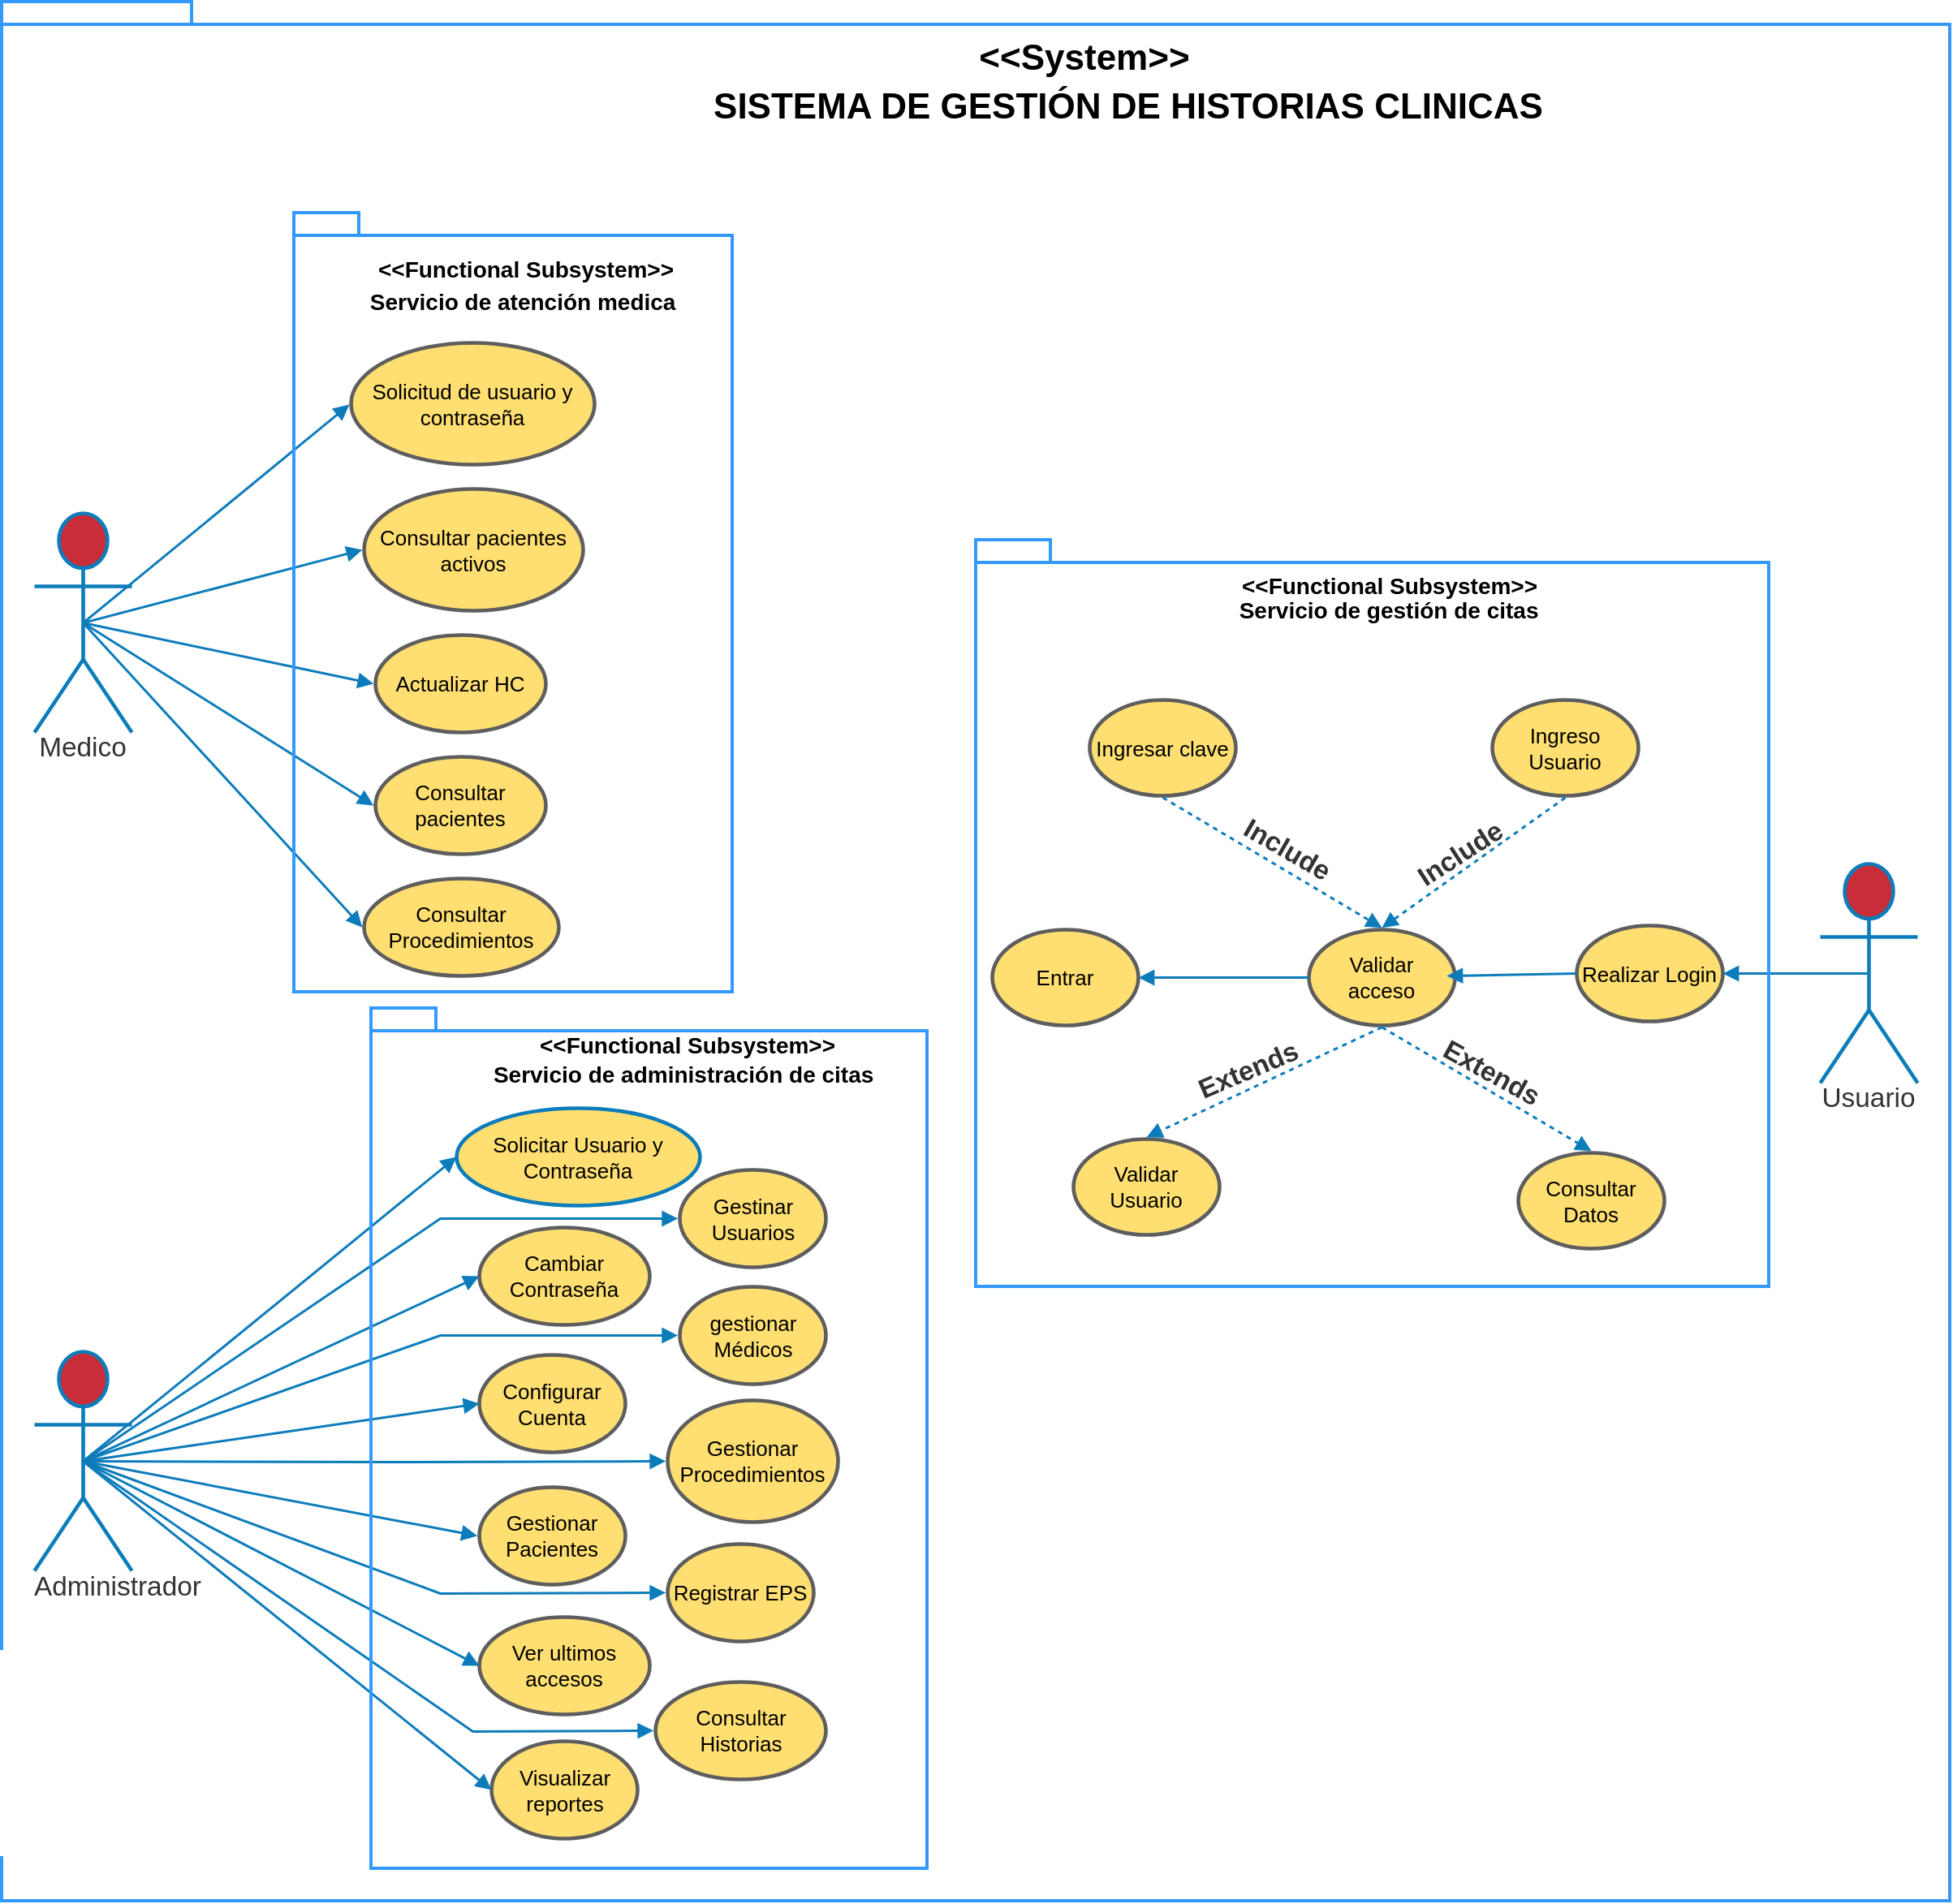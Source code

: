<mxfile version="14.7.7" type="github" pages="8">
  <diagram id="OOdmbMikkZIMYG3rUZyi" name="CONTEXTO">
    <mxGraphModel dx="796" dy="1707" grid="1" gridSize="10" guides="1" tooltips="1" connect="1" arrows="1" fold="1" page="1" pageScale="1" pageWidth="827" pageHeight="1169" math="0" shadow="0">
      <root>
        <mxCell id="0" />
        <mxCell id="1" parent="0" />
        <UserObject label="Medico" lucidchartObjectId="FE0dSkvcCrle" id="hYxVz6x1W1jGm2n7yveV-2">
          <mxCell style="html=1;overflow=block;blockSpacing=1;whiteSpace=wrap;shape=umlActor;labelPosition=center;verticalLabelPosition=bottom;verticalAlign=top;whiteSpace=nowrap;whiteSpace=wrap;fontSize=16.7;fontColor=#333333;align=center;spacing=0;strokeColor=#0c7cba;strokeOpacity=100;fillOpacity=100;rounded=1;absoluteArcSize=1;arcSize=9;fillColor=#c92d39;strokeWidth=2.3;" parent="1" vertex="1">
            <mxGeometry x="210" y="35" width="60" height="135" as="geometry" />
          </mxCell>
        </UserObject>
        <UserObject label="Usuario" lucidchartObjectId="LI0diWAD2ENH" id="hYxVz6x1W1jGm2n7yveV-3">
          <mxCell style="points=[[0.914,0.444,0]];html=1;overflow=block;blockSpacing=1;whiteSpace=wrap;shape=umlActor;labelPosition=center;verticalLabelPosition=bottom;verticalAlign=top;whiteSpace=nowrap;whiteSpace=wrap;fontSize=16.7;fontColor=#333333;align=center;spacing=0;strokeColor=#0c7cba;strokeOpacity=100;fillOpacity=100;rounded=1;absoluteArcSize=1;arcSize=9;fillColor=#c92d39;strokeWidth=2.3;" parent="1" vertex="1">
            <mxGeometry x="1310" y="251" width="60" height="135" as="geometry" />
          </mxCell>
        </UserObject>
        <UserObject label="Consultar pacientes activos" lucidchartObjectId="3J0d6Hhfx-hK" id="hYxVz6x1W1jGm2n7yveV-4">
          <mxCell style="html=1;overflow=block;blockSpacing=1;whiteSpace=wrap;ellipse;whiteSpace=wrap;fontSize=13;spacing=3.8;strokeColor=#5e5e5e;strokeOpacity=100;fillOpacity=100;rounded=1;absoluteArcSize=1;arcSize=9;fillColor=#ffdf71;strokeWidth=2.3;" parent="1" vertex="1">
            <mxGeometry x="413" y="20" width="135" height="75" as="geometry" />
          </mxCell>
        </UserObject>
        <UserObject label="Actualizar HC" lucidchartObjectId="tK0dgAu5H6Yx" id="hYxVz6x1W1jGm2n7yveV-5">
          <mxCell style="html=1;overflow=block;blockSpacing=1;whiteSpace=wrap;ellipse;whiteSpace=wrap;fontSize=13;spacing=3.8;strokeColor=#5e5e5e;strokeOpacity=100;fillOpacity=100;rounded=1;absoluteArcSize=1;arcSize=9;fillColor=#ffdf71;strokeWidth=2.3;" parent="1" vertex="1">
            <mxGeometry x="420" y="110" width="105" height="60" as="geometry" />
          </mxCell>
        </UserObject>
        <UserObject label="Consultar pacientes" lucidchartObjectId="FK0dUA~emL_b" id="hYxVz6x1W1jGm2n7yveV-6">
          <mxCell style="html=1;overflow=block;blockSpacing=1;whiteSpace=wrap;ellipse;whiteSpace=wrap;fontSize=13;spacing=3.8;strokeColor=#5e5e5e;strokeOpacity=100;fillOpacity=100;rounded=1;absoluteArcSize=1;arcSize=9;fillColor=#ffdf71;strokeWidth=2.3;" parent="1" vertex="1">
            <mxGeometry x="420" y="185" width="105" height="60" as="geometry" />
          </mxCell>
        </UserObject>
        <UserObject label="Administrador" lucidchartObjectId="u~DHpe6yVL.J" id="hYxVz6x1W1jGm2n7yveV-8">
          <mxCell style="html=1;overflow=block;blockSpacing=1;whiteSpace=wrap;shape=umlActor;labelPosition=center;verticalLabelPosition=bottom;verticalAlign=top;whiteSpace=nowrap;whiteSpace=wrap;fontSize=16.7;fontColor=#333333;align=center;spacing=0;strokeColor=#0c7cba;strokeOpacity=100;fillOpacity=100;rounded=1;absoluteArcSize=1;arcSize=9;fillColor=#c92d39;strokeWidth=2.3;" parent="1" vertex="1">
            <mxGeometry x="210" y="551.5" width="60" height="135" as="geometry" />
          </mxCell>
        </UserObject>
        <UserObject label="Gestinar Usuarios" lucidchartObjectId="RaEHTceuZkzi" id="hYxVz6x1W1jGm2n7yveV-9">
          <mxCell style="html=1;overflow=block;blockSpacing=1;whiteSpace=wrap;ellipse;whiteSpace=wrap;fontSize=13;spacing=3.8;strokeColor=#5e5e5e;strokeOpacity=100;fillOpacity=100;rounded=1;absoluteArcSize=1;arcSize=9;fillColor=#ffdf71;strokeWidth=2.3;" parent="1" vertex="1">
            <mxGeometry x="607.5" y="439.5" width="90" height="60" as="geometry" />
          </mxCell>
        </UserObject>
        <UserObject label="Gestionar Pacientes" lucidchartObjectId="~aEHiSi7e4zY" id="hYxVz6x1W1jGm2n7yveV-10">
          <mxCell style="html=1;overflow=block;blockSpacing=1;whiteSpace=wrap;ellipse;whiteSpace=wrap;fontSize=13;spacing=3.8;strokeColor=#5e5e5e;strokeOpacity=100;fillOpacity=100;rounded=1;absoluteArcSize=1;arcSize=9;fillColor=#ffdf71;strokeWidth=2.3;" parent="1" vertex="1">
            <mxGeometry x="484" y="635" width="90" height="60" as="geometry" />
          </mxCell>
        </UserObject>
        <UserObject label="Cambiar Contraseña" lucidchartObjectId="kbEHGUNcjtwF" id="hYxVz6x1W1jGm2n7yveV-11">
          <mxCell style="html=1;overflow=block;blockSpacing=1;whiteSpace=wrap;ellipse;whiteSpace=wrap;fontSize=13;spacing=3.8;strokeColor=#5e5e5e;strokeOpacity=100;fillOpacity=100;rounded=1;absoluteArcSize=1;arcSize=9;fillColor=#ffdf71;strokeWidth=2.3;" parent="1" vertex="1">
            <mxGeometry x="484" y="475" width="105" height="60" as="geometry" />
          </mxCell>
        </UserObject>
        <UserObject label="gestionar Médicos" lucidchartObjectId="qbEHlbZk856O" id="hYxVz6x1W1jGm2n7yveV-12">
          <mxCell style="html=1;overflow=block;blockSpacing=1;whiteSpace=wrap;ellipse;whiteSpace=wrap;fontSize=13;spacing=3.8;strokeColor=#5e5e5e;strokeOpacity=100;fillOpacity=100;rounded=1;absoluteArcSize=1;arcSize=9;fillColor=#ffdf71;strokeWidth=2.3;" parent="1" vertex="1">
            <mxGeometry x="607.5" y="511.5" width="90" height="60" as="geometry" />
          </mxCell>
        </UserObject>
        <UserObject label="Consultar Historias" lucidchartObjectId="vbEHnqTNQMa_" id="hYxVz6x1W1jGm2n7yveV-13">
          <mxCell style="html=1;overflow=block;blockSpacing=1;whiteSpace=wrap;ellipse;whiteSpace=wrap;fontSize=13;spacing=3.8;strokeColor=#5e5e5e;strokeOpacity=100;fillOpacity=100;rounded=1;absoluteArcSize=1;arcSize=9;fillColor=#ffdf71;strokeWidth=2.3;" parent="1" vertex="1">
            <mxGeometry x="592.5" y="755" width="105" height="60" as="geometry" />
          </mxCell>
        </UserObject>
        <UserObject label="Gestionar Procedimientos" lucidchartObjectId="CbEHeJh2HhSP" id="hYxVz6x1W1jGm2n7yveV-14">
          <mxCell style="html=1;overflow=block;blockSpacing=1;whiteSpace=wrap;ellipse;whiteSpace=wrap;fontSize=13;spacing=3.8;strokeColor=#5e5e5e;strokeOpacity=100;fillOpacity=100;rounded=1;absoluteArcSize=1;arcSize=9;fillColor=#ffdf71;strokeWidth=2.3;" parent="1" vertex="1">
            <mxGeometry x="600" y="581.5" width="105" height="75" as="geometry" />
          </mxCell>
        </UserObject>
        <UserObject label="Solicitar Usuario y Contraseña" lucidchartObjectId="HfEHA7M-2NYH" id="hYxVz6x1W1jGm2n7yveV-15">
          <mxCell style="html=1;overflow=block;blockSpacing=1;whiteSpace=wrap;ellipse;whiteSpace=wrap;fontSize=13;spacing=3.8;strokeColor=#0c7cba;strokeOpacity=100;fillOpacity=100;rounded=1;absoluteArcSize=1;arcSize=9;fillColor=#ffdf71;strokeWidth=2.3;" parent="1" vertex="1">
            <mxGeometry x="470" y="401.5" width="150" height="60" as="geometry" />
          </mxCell>
        </UserObject>
        <UserObject label="Ver ultimos accesos" lucidchartObjectId="LfEHRjw.d5YG" id="hYxVz6x1W1jGm2n7yveV-16">
          <mxCell style="html=1;overflow=block;blockSpacing=1;whiteSpace=wrap;ellipse;whiteSpace=wrap;fontSize=13;spacing=3.8;strokeColor=#5e5e5e;strokeOpacity=100;fillOpacity=100;rounded=1;absoluteArcSize=1;arcSize=9;fillColor=#ffdf71;strokeWidth=2.3;" parent="1" vertex="1">
            <mxGeometry x="484" y="715" width="105" height="60" as="geometry" />
          </mxCell>
        </UserObject>
        <UserObject label="Configurar Cuenta" lucidchartObjectId="RfEHe.qkwnZQ" id="hYxVz6x1W1jGm2n7yveV-17">
          <mxCell style="html=1;overflow=block;blockSpacing=1;whiteSpace=wrap;ellipse;whiteSpace=wrap;fontSize=13;spacing=3.8;strokeColor=#5e5e5e;strokeOpacity=100;fillOpacity=100;rounded=1;absoluteArcSize=1;arcSize=9;fillColor=#ffdf71;strokeWidth=2.3;" parent="1" vertex="1">
            <mxGeometry x="484" y="553.5" width="90" height="60" as="geometry" />
          </mxCell>
        </UserObject>
        <UserObject label="Visualizar reportes" lucidchartObjectId="WfEHvkucUYMc" id="hYxVz6x1W1jGm2n7yveV-18">
          <mxCell style="html=1;overflow=block;blockSpacing=1;whiteSpace=wrap;ellipse;whiteSpace=wrap;fontSize=13;spacing=3.8;strokeColor=#5e5e5e;strokeOpacity=100;fillOpacity=100;rounded=1;absoluteArcSize=1;arcSize=9;fillColor=#ffdf71;strokeWidth=2.3;" parent="1" vertex="1">
            <mxGeometry x="491.5" y="791.5" width="90" height="60" as="geometry" />
          </mxCell>
        </UserObject>
        <UserObject label="Registrar EPS" lucidchartObjectId="1fEHtQ1.xYmP" id="hYxVz6x1W1jGm2n7yveV-19">
          <mxCell style="html=1;overflow=block;blockSpacing=1;whiteSpace=wrap;ellipse;whiteSpace=wrap;fontSize=13;spacing=3.8;strokeColor=#5e5e5e;strokeOpacity=100;fillOpacity=100;rounded=1;absoluteArcSize=1;arcSize=9;fillColor=#ffdf71;strokeWidth=2.3;" parent="1" vertex="1">
            <mxGeometry x="600" y="670" width="90" height="60" as="geometry" />
          </mxCell>
        </UserObject>
        <UserObject label="" lucidchartObjectId="etEHJRYBEvwJ" id="hYxVz6x1W1jGm2n7yveV-22">
          <mxCell style="html=1;jettySize=18;whiteSpace=wrap;fontSize=13;strokeColor=#0c7cba;strokeOpacity=100;strokeWidth=1.5;rounded=0;startArrow=block;startFill=1;;endArrow=none;;exitX=-0.011;exitY=0.5;exitPerimeter=0;entryX=0.5;entryY=0.5;entryDx=0;entryDy=0;entryPerimeter=0;" parent="1" source="hYxVz6x1W1jGm2n7yveV-13" target="hYxVz6x1W1jGm2n7yveV-8" edge="1">
            <mxGeometry width="100" height="100" relative="1" as="geometry">
              <Array as="points">
                <mxPoint x="480" y="785.5" />
              </Array>
              <mxPoint x="865" y="895" as="targetPoint" />
            </mxGeometry>
          </mxCell>
        </UserObject>
        <UserObject label="" lucidchartObjectId="2tEHZx0wIxr8" id="hYxVz6x1W1jGm2n7yveV-23">
          <mxCell style="html=1;jettySize=18;whiteSpace=wrap;fontSize=13;strokeColor=#0c7cba;strokeOpacity=100;strokeWidth=1.5;rounded=0;startArrow=block;startFill=1;;endArrow=none;;exitX=-0.013;exitY=0.5;exitPerimeter=0;entryX=0.5;entryY=0.5;entryDx=0;entryDy=0;entryPerimeter=0;" parent="1" source="hYxVz6x1W1jGm2n7yveV-19" target="hYxVz6x1W1jGm2n7yveV-8" edge="1">
            <mxGeometry width="100" height="100" relative="1" as="geometry">
              <Array as="points">
                <mxPoint x="460" y="700.5" />
              </Array>
              <mxPoint x="865" y="820" as="targetPoint" />
            </mxGeometry>
          </mxCell>
        </UserObject>
        <UserObject label="" lucidchartObjectId="fuEH5vpz.LnF" id="hYxVz6x1W1jGm2n7yveV-24">
          <mxCell style="html=1;jettySize=18;whiteSpace=wrap;fontSize=13;strokeColor=#0c7cba;strokeOpacity=100;strokeWidth=1.5;rounded=0;startArrow=block;startFill=1;;endArrow=none;;exitX=-0.011;exitY=0.5;exitPerimeter=0;entryX=0.5;entryY=0.5;entryDx=0;entryDy=0;entryPerimeter=0;" parent="1" source="hYxVz6x1W1jGm2n7yveV-14" target="hYxVz6x1W1jGm2n7yveV-8" edge="1">
            <mxGeometry width="100" height="100" relative="1" as="geometry">
              <Array as="points">
                <mxPoint x="430" y="619.5" />
              </Array>
              <mxPoint x="865" y="738" as="targetPoint" />
            </mxGeometry>
          </mxCell>
        </UserObject>
        <UserObject label="" lucidchartObjectId="luEH8g1HshIA" id="hYxVz6x1W1jGm2n7yveV-25">
          <mxCell style="html=1;jettySize=18;whiteSpace=wrap;fontSize=13;strokeColor=#0c7cba;strokeOpacity=100;strokeWidth=1.5;rounded=0;startArrow=block;startFill=1;;endArrow=none;;exitX=-0.013;exitY=0.5;exitPerimeter=0;entryX=0.5;entryY=0.5;entryDx=0;entryDy=0;entryPerimeter=0;" parent="1" source="hYxVz6x1W1jGm2n7yveV-10" target="hYxVz6x1W1jGm2n7yveV-8" edge="1">
            <mxGeometry width="100" height="100" relative="1" as="geometry">
              <Array as="points" />
              <mxPoint x="865" y="655" as="targetPoint" />
            </mxGeometry>
          </mxCell>
        </UserObject>
        <UserObject label="" lucidchartObjectId="wuEHW-YWNsqN" id="hYxVz6x1W1jGm2n7yveV-26">
          <mxCell style="html=1;jettySize=18;whiteSpace=wrap;fontSize=13;strokeColor=#0c7cba;strokeOpacity=100;strokeWidth=1.5;rounded=0;startArrow=block;startFill=1;;endArrow=none;;exitX=-0.013;exitY=0.5;exitPerimeter=0;entryX=0.5;entryY=0.5;entryDx=0;entryDy=0;entryPerimeter=0;" parent="1" source="hYxVz6x1W1jGm2n7yveV-12" target="hYxVz6x1W1jGm2n7yveV-8" edge="1">
            <mxGeometry width="100" height="100" relative="1" as="geometry">
              <Array as="points">
                <mxPoint x="460" y="541.5" />
              </Array>
              <mxPoint x="830" y="595" as="targetPoint" />
            </mxGeometry>
          </mxCell>
        </UserObject>
        <UserObject label="" lucidchartObjectId="BuEH02fBDJxh" id="hYxVz6x1W1jGm2n7yveV-27">
          <mxCell style="html=1;jettySize=18;whiteSpace=wrap;fontSize=13;strokeColor=#0c7cba;strokeOpacity=100;strokeWidth=1.5;rounded=0;startArrow=block;startFill=1;;endArrow=none;;exitX=-0.013;exitY=0.5;exitPerimeter=0;entryX=0.5;entryY=0.5;entryDx=0;entryDy=0;entryPerimeter=0;" parent="1" source="hYxVz6x1W1jGm2n7yveV-9" target="hYxVz6x1W1jGm2n7yveV-8" edge="1">
            <mxGeometry width="100" height="100" relative="1" as="geometry">
              <Array as="points">
                <mxPoint x="460" y="469.5" />
              </Array>
              <mxPoint x="865" y="505" as="targetPoint" />
            </mxGeometry>
          </mxCell>
        </UserObject>
        <UserObject label="" lucidchartObjectId="VuEH3DEXufKF" id="hYxVz6x1W1jGm2n7yveV-28">
          <mxCell style="html=1;jettySize=18;whiteSpace=wrap;fontSize=13;strokeColor=#0c7cba;strokeOpacity=100;strokeWidth=1.5;rounded=0;startArrow=block;startFill=1;;endArrow=none;;exitX=0;exitY=0.5;entryX=0.5;entryY=0.5;entryDx=0;entryDy=0;entryPerimeter=0;exitDx=0;exitDy=0;" parent="1" source="hYxVz6x1W1jGm2n7yveV-15" target="hYxVz6x1W1jGm2n7yveV-8" edge="1">
            <mxGeometry width="100" height="100" relative="1" as="geometry">
              <Array as="points" />
              <mxPoint x="625" y="505" as="targetPoint" />
            </mxGeometry>
          </mxCell>
        </UserObject>
        <UserObject label="" lucidchartObjectId="1uEHd3L9Sj5E" id="hYxVz6x1W1jGm2n7yveV-29">
          <mxCell style="html=1;jettySize=18;whiteSpace=wrap;fontSize=13;strokeColor=#0c7cba;strokeOpacity=100;strokeWidth=1.5;rounded=0;startArrow=block;startFill=1;;endArrow=none;;exitX=0;exitY=0.5;entryX=0.5;entryY=0.5;entryDx=0;entryDy=0;entryPerimeter=0;exitDx=0;exitDy=0;" parent="1" source="hYxVz6x1W1jGm2n7yveV-11" target="hYxVz6x1W1jGm2n7yveV-8" edge="1">
            <mxGeometry width="100" height="100" relative="1" as="geometry">
              <Array as="points" />
              <mxPoint x="625" y="595" as="targetPoint" />
            </mxGeometry>
          </mxCell>
        </UserObject>
        <UserObject label="" lucidchartObjectId=".uEH6H6Rb.QQ" id="hYxVz6x1W1jGm2n7yveV-30">
          <mxCell style="html=1;jettySize=18;whiteSpace=wrap;fontSize=13;strokeColor=#0c7cba;strokeOpacity=100;strokeWidth=1.5;rounded=0;startArrow=block;startFill=1;;endArrow=none;;exitX=0;exitY=0.5;entryX=0.5;entryY=0.5;entryDx=0;entryDy=0;entryPerimeter=0;exitDx=0;exitDy=0;" parent="1" source="hYxVz6x1W1jGm2n7yveV-17" target="hYxVz6x1W1jGm2n7yveV-8" edge="1">
            <mxGeometry width="100" height="100" relative="1" as="geometry">
              <Array as="points" />
              <mxPoint x="625" y="685" as="targetPoint" />
            </mxGeometry>
          </mxCell>
        </UserObject>
        <UserObject label="" lucidchartObjectId="evEHcwu62_tH" id="hYxVz6x1W1jGm2n7yveV-31">
          <mxCell style="html=1;jettySize=18;whiteSpace=wrap;fontSize=13;strokeColor=#0c7cba;strokeOpacity=100;strokeWidth=1.5;rounded=0;startArrow=block;startFill=1;;endArrow=none;;exitX=0;exitY=0.5;entryX=0.5;entryY=0.5;entryDx=0;entryDy=0;entryPerimeter=0;exitDx=0;exitDy=0;" parent="1" source="hYxVz6x1W1jGm2n7yveV-16" target="hYxVz6x1W1jGm2n7yveV-8" edge="1">
            <mxGeometry width="100" height="100" relative="1" as="geometry">
              <Array as="points" />
              <mxPoint x="625" y="775" as="targetPoint" />
            </mxGeometry>
          </mxCell>
        </UserObject>
        <UserObject label="" lucidchartObjectId="xvEHjiZ7_81~" id="hYxVz6x1W1jGm2n7yveV-32">
          <mxCell style="html=1;jettySize=18;whiteSpace=wrap;fontSize=13;strokeColor=#0c7cba;strokeOpacity=100;strokeWidth=1.5;rounded=0;startArrow=block;startFill=1;;endArrow=none;;exitX=0;exitY=0.5;exitDx=0;exitDy=0;entryX=0.5;entryY=0.5;entryDx=0;entryDy=0;entryPerimeter=0;" parent="1" source="hYxVz6x1W1jGm2n7yveV-18" target="hYxVz6x1W1jGm2n7yveV-8" edge="1">
            <mxGeometry width="100" height="100" relative="1" as="geometry">
              <Array as="points" />
              <mxPoint x="745" y="445" as="targetPoint" />
            </mxGeometry>
          </mxCell>
        </UserObject>
        <UserObject label="Consultar Procedimientos" lucidchartObjectId="0DEHHepe12jo" id="hYxVz6x1W1jGm2n7yveV-33">
          <mxCell style="html=1;overflow=block;blockSpacing=1;whiteSpace=wrap;ellipse;whiteSpace=wrap;fontSize=13;spacing=3.8;strokeColor=#5e5e5e;strokeOpacity=100;fillOpacity=100;rounded=1;absoluteArcSize=1;arcSize=9;fillColor=#ffdf71;strokeWidth=2.3;" parent="1" vertex="1">
            <mxGeometry x="413" y="260" width="120" height="60" as="geometry" />
          </mxCell>
        </UserObject>
        <UserObject label="" lucidchartObjectId="cJEHdTii0SU~" id="hYxVz6x1W1jGm2n7yveV-36">
          <mxCell style="html=1;jettySize=18;whiteSpace=wrap;fontSize=13;strokeColor=#0c7cba;strokeOpacity=100;strokeWidth=1.5;rounded=0;startArrow=block;startFill=1;;endArrow=none;;exitX=-0.008;exitY=0.5;exitPerimeter=0;entryX=0.5;entryY=0.5;entryDx=0;entryDy=0;entryPerimeter=0;" parent="1" target="hYxVz6x1W1jGm2n7yveV-2" edge="1">
            <mxGeometry width="100" height="100" relative="1" as="geometry">
              <Array as="points" />
              <mxPoint x="404" y="-32" as="sourcePoint" />
              <mxPoint x="315" y="290" as="targetPoint" />
            </mxGeometry>
          </mxCell>
        </UserObject>
        <UserObject label="" lucidchartObjectId="ZLEHgdQ_qlKR" id="hYxVz6x1W1jGm2n7yveV-37">
          <mxCell style="html=1;jettySize=18;whiteSpace=wrap;fontSize=13;strokeColor=#0c7cba;strokeOpacity=100;strokeWidth=1.5;rounded=0;startArrow=block;startFill=1;;endArrow=none;;exitX=-0.009;exitY=0.5;exitPerimeter=0;entryX=0.5;entryY=0.5;entryDx=0;entryDy=0;entryPerimeter=0;" parent="1" source="hYxVz6x1W1jGm2n7yveV-33" target="hYxVz6x1W1jGm2n7yveV-2" edge="1">
            <mxGeometry width="100" height="100" relative="1" as="geometry">
              <Array as="points" />
              <mxPoint x="315" y="290" as="targetPoint" />
            </mxGeometry>
          </mxCell>
        </UserObject>
        <UserObject label="" lucidchartObjectId="8LEHH6MMFhqe" id="hYxVz6x1W1jGm2n7yveV-38">
          <mxCell style="html=1;jettySize=18;whiteSpace=wrap;fontSize=13;strokeColor=#0c7cba;strokeOpacity=100;strokeWidth=1.5;rounded=0;startArrow=block;startFill=1;;endArrow=none;;exitX=-0.011;exitY=0.5;exitPerimeter=0;entryX=0.5;entryY=0.5;entryDx=0;entryDy=0;entryPerimeter=0;" parent="1" source="hYxVz6x1W1jGm2n7yveV-6" target="hYxVz6x1W1jGm2n7yveV-2" edge="1">
            <mxGeometry width="100" height="100" relative="1" as="geometry">
              <Array as="points" />
              <mxPoint x="250" y="110" as="targetPoint" />
            </mxGeometry>
          </mxCell>
        </UserObject>
        <UserObject label="" lucidchartObjectId="~LEH.X20u~6a" id="hYxVz6x1W1jGm2n7yveV-39">
          <mxCell style="html=1;jettySize=18;whiteSpace=wrap;fontSize=13;strokeColor=#0c7cba;strokeOpacity=100;strokeWidth=1.5;rounded=0;startArrow=block;startFill=1;;endArrow=none;;exitX=-0.011;exitY=0.5;exitPerimeter=0;entryX=0.5;entryY=0.5;entryDx=0;entryDy=0;entryPerimeter=0;" parent="1" source="hYxVz6x1W1jGm2n7yveV-5" target="hYxVz6x1W1jGm2n7yveV-2" edge="1">
            <mxGeometry width="100" height="100" relative="1" as="geometry">
              <Array as="points" />
              <mxPoint x="315" y="140" as="targetPoint" />
            </mxGeometry>
          </mxCell>
        </UserObject>
        <UserObject label="" lucidchartObjectId="eMEHNnhXeDDq" id="hYxVz6x1W1jGm2n7yveV-40">
          <mxCell style="html=1;jettySize=18;whiteSpace=wrap;fontSize=13;strokeColor=#0c7cba;strokeOpacity=100;strokeWidth=1.5;rounded=0;startArrow=block;startFill=1;;endArrow=none;;exitX=-0.008;exitY=0.5;exitPerimeter=0;entryX=0.5;entryY=0.5;entryDx=0;entryDy=0;entryPerimeter=0;" parent="1" source="hYxVz6x1W1jGm2n7yveV-4" target="hYxVz6x1W1jGm2n7yveV-2" edge="1">
            <mxGeometry width="100" height="100" relative="1" as="geometry">
              <Array as="points" />
              <mxPoint x="315" y="57" as="targetPoint" />
            </mxGeometry>
          </mxCell>
        </UserObject>
        <UserObject label="Realizar Login" lucidchartObjectId="OVEHaY0Qm4pX" id="hYxVz6x1W1jGm2n7yveV-42">
          <mxCell style="html=1;overflow=block;blockSpacing=1;whiteSpace=wrap;ellipse;whiteSpace=wrap;fontSize=13;spacing=3.8;strokeColor=#5e5e5e;strokeOpacity=100;fillOpacity=100;rounded=1;absoluteArcSize=1;arcSize=9;fillColor=#ffdf71;strokeWidth=2.3;" parent="1" vertex="1">
            <mxGeometry x="1160" y="289" width="90" height="59" as="geometry" />
          </mxCell>
        </UserObject>
        <UserObject label="Validar acceso" lucidchartObjectId="HWEHPpJsTPRH" id="hYxVz6x1W1jGm2n7yveV-43">
          <mxCell style="html=1;overflow=block;blockSpacing=1;whiteSpace=wrap;ellipse;whiteSpace=wrap;fontSize=13;spacing=3.8;strokeColor=#5e5e5e;strokeOpacity=100;fillOpacity=100;rounded=1;absoluteArcSize=1;arcSize=9;fillColor=#ffdf71;strokeWidth=2.3;" parent="1" vertex="1">
            <mxGeometry x="995" y="291.5" width="90" height="59" as="geometry" />
          </mxCell>
        </UserObject>
        <UserObject label="Ingreso Usuario" lucidchartObjectId="oXEHKgIwtvIS" id="hYxVz6x1W1jGm2n7yveV-44">
          <mxCell style="html=1;overflow=block;blockSpacing=1;whiteSpace=wrap;ellipse;whiteSpace=wrap;fontSize=13;spacing=3.8;strokeColor=#5e5e5e;strokeOpacity=100;fillOpacity=100;rounded=1;absoluteArcSize=1;arcSize=9;fillColor=#ffdf71;strokeWidth=2.3;" parent="1" vertex="1">
            <mxGeometry x="1108" y="150" width="90" height="59" as="geometry" />
          </mxCell>
        </UserObject>
        <UserObject label="Ingresar clave" lucidchartObjectId="yXEHKwgKduD8" id="hYxVz6x1W1jGm2n7yveV-45">
          <mxCell style="html=1;overflow=block;blockSpacing=1;whiteSpace=wrap;ellipse;whiteSpace=wrap;fontSize=13;spacing=3.8;strokeColor=#5e5e5e;strokeOpacity=100;fillOpacity=100;rounded=1;absoluteArcSize=1;arcSize=9;fillColor=#ffdf71;strokeWidth=2.3;" parent="1" vertex="1">
            <mxGeometry x="860" y="150" width="90" height="59" as="geometry" />
          </mxCell>
        </UserObject>
        <UserObject label="Consultar Datos" lucidchartObjectId="VXEHYiHwZAt2" id="hYxVz6x1W1jGm2n7yveV-46">
          <mxCell style="html=1;overflow=block;blockSpacing=1;whiteSpace=wrap;ellipse;whiteSpace=wrap;fontSize=13;spacing=3.8;strokeColor=#5e5e5e;strokeOpacity=100;fillOpacity=100;rounded=1;absoluteArcSize=1;arcSize=9;fillColor=#ffdf71;strokeWidth=2.3;" parent="1" vertex="1">
            <mxGeometry x="1124" y="429" width="90" height="59" as="geometry" />
          </mxCell>
        </UserObject>
        <UserObject label="Validar Usuario" lucidchartObjectId="7XEHMQbp0vdp" id="hYxVz6x1W1jGm2n7yveV-47">
          <mxCell style="html=1;overflow=block;blockSpacing=1;whiteSpace=wrap;ellipse;whiteSpace=wrap;fontSize=13;spacing=3.8;strokeColor=#5e5e5e;strokeOpacity=100;fillOpacity=100;rounded=1;absoluteArcSize=1;arcSize=9;fillColor=#ffdf71;strokeWidth=2.3;" parent="1" vertex="1">
            <mxGeometry x="850" y="420.5" width="90" height="59" as="geometry" />
          </mxCell>
        </UserObject>
        <UserObject label="Entrar" lucidchartObjectId="iYEHMqqK4Qtk" id="hYxVz6x1W1jGm2n7yveV-48">
          <mxCell style="html=1;overflow=block;blockSpacing=1;whiteSpace=wrap;ellipse;whiteSpace=wrap;fontSize=13;spacing=3.8;strokeColor=#5e5e5e;strokeOpacity=100;fillOpacity=100;rounded=1;absoluteArcSize=1;arcSize=9;fillColor=#ffdf71;strokeWidth=2.3;" parent="1" vertex="1">
            <mxGeometry x="800" y="291.5" width="90" height="59" as="geometry" />
          </mxCell>
        </UserObject>
        <UserObject label="" lucidchartObjectId="lZEH0GYo_SdV" id="hYxVz6x1W1jGm2n7yveV-49">
          <mxCell style="html=1;jettySize=18;whiteSpace=wrap;fontSize=13;strokeColor=#0c7cba;strokeOpacity=100;strokeWidth=1.5;rounded=0;startArrow=block;startFill=1;;endArrow=none;;exitX=1;exitY=0.5;entryX=0.5;entryY=0.5;entryPerimeter=0;entryDx=0;entryDy=0;exitDx=0;exitDy=0;" parent="1" source="hYxVz6x1W1jGm2n7yveV-42" target="hYxVz6x1W1jGm2n7yveV-3" edge="1">
            <mxGeometry width="100" height="100" relative="1" as="geometry">
              <Array as="points" />
            </mxGeometry>
          </mxCell>
        </UserObject>
        <UserObject label="" lucidchartObjectId="0ZEHyjaEn9JT" id="hYxVz6x1W1jGm2n7yveV-50">
          <mxCell style="html=1;jettySize=18;whiteSpace=wrap;fontSize=13;strokeColor=#0c7cba;strokeOpacity=100;strokeWidth=1.5;rounded=0;startArrow=none;;endArrow=block;endFill=1;;exitX=0;exitY=0.5;exitDx=0;exitDy=0;" parent="1" source="hYxVz6x1W1jGm2n7yveV-42" edge="1">
            <mxGeometry width="100" height="100" relative="1" as="geometry">
              <Array as="points" />
              <mxPoint x="1080" y="320" as="targetPoint" />
            </mxGeometry>
          </mxCell>
        </UserObject>
        <UserObject label="" lucidchartObjectId="d0EHxiJup5E5" id="hYxVz6x1W1jGm2n7yveV-51">
          <mxCell style="html=1;jettySize=18;whiteSpace=wrap;fontSize=13;strokeColor=#0c7cba;strokeOpacity=100;strokeWidth=1.5;rounded=0;startArrow=none;;endArrow=block;endFill=1;;exitX=0;exitY=0.5;entryX=1;entryY=0.5;exitDx=0;exitDy=0;entryDx=0;entryDy=0;" parent="1" source="hYxVz6x1W1jGm2n7yveV-43" target="hYxVz6x1W1jGm2n7yveV-48" edge="1">
            <mxGeometry width="100" height="100" relative="1" as="geometry">
              <Array as="points" />
            </mxGeometry>
          </mxCell>
        </UserObject>
        <UserObject label="" lucidchartObjectId="C0EH4a97aFeu" id="hYxVz6x1W1jGm2n7yveV-52">
          <mxCell style="html=1;jettySize=18;whiteSpace=wrap;fontSize=13;strokeColor=#0c7cba;strokeOpacity=100;dashed=1;fixDash=1;strokeWidth=1.5;rounded=0;startArrow=none;;endArrow=block;endFill=1;;exitX=0.5;exitY=1.019;exitPerimeter=0;entryX=0.5;entryY=-0.019;entryPerimeter=0;" parent="1" source="hYxVz6x1W1jGm2n7yveV-45" target="hYxVz6x1W1jGm2n7yveV-43" edge="1">
            <mxGeometry width="100" height="100" relative="1" as="geometry">
              <Array as="points" />
            </mxGeometry>
          </mxCell>
        </UserObject>
        <UserObject label="" lucidchartObjectId="J0EHQ5jR9vLj" id="hYxVz6x1W1jGm2n7yveV-53">
          <mxCell style="html=1;jettySize=18;whiteSpace=wrap;fontSize=13;strokeColor=#0c7cba;strokeOpacity=100;dashed=1;fixDash=1;strokeWidth=1.5;rounded=0;startArrow=none;;endArrow=block;endFill=1;;exitX=0.5;exitY=1.019;exitPerimeter=0;entryX=0.5;entryY=-0.019;entryPerimeter=0;" parent="1" source="hYxVz6x1W1jGm2n7yveV-44" target="hYxVz6x1W1jGm2n7yveV-43" edge="1">
            <mxGeometry width="100" height="100" relative="1" as="geometry">
              <Array as="points" />
            </mxGeometry>
          </mxCell>
        </UserObject>
        <UserObject label="" lucidchartObjectId="P0EH0pjZNMO_" id="hYxVz6x1W1jGm2n7yveV-54">
          <mxCell style="html=1;jettySize=18;whiteSpace=wrap;fontSize=13;strokeColor=#0c7cba;strokeOpacity=100;dashed=1;fixDash=1;strokeWidth=1.5;rounded=0;startArrow=none;;endArrow=block;endFill=1;;exitX=0.5;exitY=1.019;exitPerimeter=0;entryX=0.5;entryY=-0.019;entryPerimeter=0;" parent="1" source="hYxVz6x1W1jGm2n7yveV-43" target="hYxVz6x1W1jGm2n7yveV-46" edge="1">
            <mxGeometry width="100" height="100" relative="1" as="geometry">
              <Array as="points" />
            </mxGeometry>
          </mxCell>
        </UserObject>
        <UserObject label="" lucidchartObjectId="W0EHhc3I0Tiw" id="hYxVz6x1W1jGm2n7yveV-55">
          <mxCell style="html=1;jettySize=18;whiteSpace=wrap;fontSize=13;strokeColor=#0c7cba;strokeOpacity=100;dashed=1;fixDash=1;strokeWidth=1.5;rounded=0;startArrow=none;;endArrow=block;endFill=1;;exitX=0.5;exitY=1.019;exitPerimeter=0;entryX=0.5;entryY=-0.019;entryPerimeter=0;" parent="1" source="hYxVz6x1W1jGm2n7yveV-43" target="hYxVz6x1W1jGm2n7yveV-47" edge="1">
            <mxGeometry width="100" height="100" relative="1" as="geometry">
              <Array as="points" />
            </mxGeometry>
          </mxCell>
        </UserObject>
        <UserObject label="&lt;b&gt;Include&lt;/b&gt;" lucidchartObjectId="M3EHJV._x4sp" id="hYxVz6x1W1jGm2n7yveV-56">
          <mxCell style="html=1;overflow=block;blockSpacing=1;whiteSpace=wrap;;whiteSpace=wrap;fontSize=16.7;fontColor=#333333;align=center;spacing=3.8;strokeOpacity=0;fillOpacity=0;rounded=1;absoluteArcSize=1;arcSize=9;rotation=30;fillColor=#ffffff;strokeWidth=2.3;" parent="1" vertex="1">
            <mxGeometry x="950" y="226.5" width="60" height="30" as="geometry" />
          </mxCell>
        </UserObject>
        <UserObject label="&lt;b&gt;Include&lt;/b&gt;" lucidchartObjectId="i4EH-JJC2BV5" id="hYxVz6x1W1jGm2n7yveV-57">
          <mxCell style="html=1;overflow=block;blockSpacing=1;whiteSpace=wrap;;whiteSpace=wrap;fontSize=16.7;fontColor=#333333;align=center;spacing=3.8;strokeOpacity=0;fillOpacity=0;rounded=1;absoluteArcSize=1;arcSize=9;rotation=-32.934;fillColor=#ffffff;strokeWidth=2.3;" parent="1" vertex="1">
            <mxGeometry x="1056" y="233.5" width="60" height="23" as="geometry" />
          </mxCell>
        </UserObject>
        <UserObject label="&lt;b&gt;Extends&lt;/b&gt;" lucidchartObjectId="F4EHOzKFMex6" id="hYxVz6x1W1jGm2n7yveV-58">
          <mxCell style="html=1;overflow=block;blockSpacing=1;whiteSpace=wrap;;whiteSpace=wrap;fontSize=16.7;fontColor=#333333;align=center;spacing=3.8;strokeOpacity=0;fillOpacity=0;rounded=1;absoluteArcSize=1;arcSize=9;rotation=-23.094;fillColor=#ffffff;strokeWidth=2.3;" parent="1" vertex="1">
            <mxGeometry x="923" y="365.5" width="60" height="30" as="geometry" />
          </mxCell>
        </UserObject>
        <UserObject label="&lt;b&gt;Extends&lt;/b&gt;" lucidchartObjectId="T5EHCv4mWj-i" id="hYxVz6x1W1jGm2n7yveV-59">
          <mxCell style="html=1;overflow=block;blockSpacing=1;whiteSpace=wrap;;whiteSpace=wrap;fontSize=16.7;fontColor=#333333;align=center;spacing=3.8;strokeOpacity=0;fillOpacity=0;rounded=1;absoluteArcSize=1;arcSize=9;rotation=28.946;fillColor=#ffffff;strokeWidth=2.3;" parent="1" vertex="1">
            <mxGeometry x="1073" y="362.5" width="60" height="30" as="geometry" />
          </mxCell>
        </UserObject>
        <UserObject label="Solicitud de usuario y contraseña" lucidchartObjectId="2I0dnJuTgZEY" id="hYxVz6x1W1jGm2n7yveV-60">
          <mxCell style="html=1;overflow=block;blockSpacing=1;whiteSpace=wrap;ellipse;whiteSpace=wrap;fontSize=13;spacing=3.8;strokeColor=#5e5e5e;strokeOpacity=100;fillOpacity=100;rounded=1;absoluteArcSize=1;arcSize=9;fillColor=#ffdf71;strokeWidth=2.3;" parent="1" vertex="1">
            <mxGeometry x="405" y="-70" width="150" height="75" as="geometry" />
          </mxCell>
        </UserObject>
        <mxCell id="hYxVz6x1W1jGm2n7yveV-74" value="" style="shape=folder;fontStyle=1;spacingTop=10;tabWidth=40;tabHeight=14;tabPosition=left;html=1;fillColor=none;strokeColor=#3399FF;strokeWidth=2;" parent="1" vertex="1">
          <mxGeometry x="370" y="-150" width="270" height="480" as="geometry" />
        </mxCell>
        <mxCell id="hYxVz6x1W1jGm2n7yveV-78" value="&lt;b&gt;&lt;font style=&quot;font-size: 22px&quot;&gt;SISTEMA DE GESTIÓN DE HISTORIAS CLINICAS&lt;/font&gt;&lt;/b&gt;" style="text;html=1;strokeColor=none;fillColor=none;align=center;verticalAlign=middle;whiteSpace=wrap;rounded=0;strokeWidth=10;" parent="1" vertex="1">
          <mxGeometry x="620" y="-230" width="527.5" height="30" as="geometry" />
        </mxCell>
        <mxCell id="hYxVz6x1W1jGm2n7yveV-79" value="&lt;b&gt;&lt;font style=&quot;font-size: 14px&quot;&gt;Servicio de atención medica&amp;nbsp;&lt;/font&gt;&lt;/b&gt;" style="text;html=1;strokeColor=none;fillColor=none;align=center;verticalAlign=middle;whiteSpace=wrap;rounded=0;" parent="1" vertex="1">
          <mxGeometry x="407.82" y="-110" width="210" height="30" as="geometry" />
        </mxCell>
        <mxCell id="hYxVz6x1W1jGm2n7yveV-87" value="" style="shape=folder;fontStyle=1;spacingTop=10;tabWidth=40;tabHeight=14;tabPosition=left;html=1;fillColor=none;strokeColor=#3399FF;strokeWidth=2;" parent="1" vertex="1">
          <mxGeometry x="417.5" y="340" width="342.5" height="530" as="geometry" />
        </mxCell>
        <mxCell id="hYxVz6x1W1jGm2n7yveV-88" value="" style="shape=folder;fontStyle=1;spacingTop=10;tabWidth=40;tabHeight=14;tabPosition=left;html=1;fillColor=none;strokeColor=#3399FF;strokeWidth=2;" parent="1" vertex="1">
          <mxGeometry x="790" y="51.5" width="488.5" height="460" as="geometry" />
        </mxCell>
        <mxCell id="hYxVz6x1W1jGm2n7yveV-89" value="&lt;b&gt;&lt;font style=&quot;font-size: 14px&quot;&gt;Servicio de administración de citas&amp;nbsp;&lt;/font&gt;&lt;/b&gt;" style="text;html=1;strokeColor=none;fillColor=none;align=center;verticalAlign=middle;whiteSpace=wrap;rounded=0;" parent="1" vertex="1">
          <mxGeometry x="484" y="365.5" width="256" height="30" as="geometry" />
        </mxCell>
        <mxCell id="hYxVz6x1W1jGm2n7yveV-90" value="&lt;b&gt;&lt;font style=&quot;font-size: 14px&quot;&gt;Servicio de gestión de citas&amp;nbsp;&lt;/font&gt;&lt;/b&gt;" style="text;html=1;strokeColor=none;fillColor=none;align=center;verticalAlign=middle;whiteSpace=wrap;rounded=0;" parent="1" vertex="1">
          <mxGeometry x="931.5" y="80" width="228.5" height="30" as="geometry" />
        </mxCell>
        <mxCell id="hYxVz6x1W1jGm2n7yveV-91" value="&lt;b&gt;&lt;font style=&quot;font-size: 14px&quot;&gt;&amp;lt;&amp;lt;Functional Subsystem&amp;gt;&amp;gt;&lt;/font&gt;&lt;/b&gt;" style="text;html=1;strokeColor=none;fillColor=none;align=center;verticalAlign=middle;whiteSpace=wrap;rounded=0;" parent="1" vertex="1">
          <mxGeometry x="514.66" y="348" width="194.68" height="30" as="geometry" />
        </mxCell>
        <mxCell id="hYxVz6x1W1jGm2n7yveV-92" value="&lt;b&gt;&lt;font style=&quot;font-size: 14px&quot;&gt;&amp;lt;&amp;lt;Functional Subsystem&amp;gt;&amp;gt;&lt;/font&gt;&lt;/b&gt;" style="text;html=1;strokeColor=none;fillColor=none;align=center;verticalAlign=middle;whiteSpace=wrap;rounded=0;" parent="1" vertex="1">
          <mxGeometry x="415.63" y="-130" width="194.37" height="30" as="geometry" />
        </mxCell>
        <mxCell id="hYxVz6x1W1jGm2n7yveV-94" value="&lt;b&gt;&lt;font style=&quot;font-size: 14px&quot;&gt;&amp;lt;&amp;lt;Functional Subsystem&amp;gt;&amp;gt;&lt;/font&gt;&lt;/b&gt;" style="text;html=1;strokeColor=none;fillColor=none;align=center;verticalAlign=middle;whiteSpace=wrap;rounded=0;" parent="1" vertex="1">
          <mxGeometry x="940" y="65" width="210" height="30" as="geometry" />
        </mxCell>
        <mxCell id="hYxVz6x1W1jGm2n7yveV-95" value="&lt;b&gt;&lt;font style=&quot;font-size: 22px&quot;&gt;&amp;lt;&amp;lt;System&amp;gt;&amp;gt;&lt;/font&gt;&lt;/b&gt;" style="text;html=1;strokeColor=none;fillColor=none;align=center;verticalAlign=middle;whiteSpace=wrap;rounded=0;" parent="1" vertex="1">
          <mxGeometry x="774.13" y="-260" width="165.87" height="30" as="geometry" />
        </mxCell>
        <mxCell id="hYxVz6x1W1jGm2n7yveV-96" value="" style="shape=folder;fontStyle=1;spacingTop=10;tabWidth=40;tabHeight=14;tabPosition=left;html=1;fillColor=none;strokeColor=#3399FF;strokeWidth=2;" parent="1" vertex="1">
          <mxGeometry x="190" y="-280" width="1200" height="1170" as="geometry" />
        </mxCell>
      </root>
    </mxGraphModel>
  </diagram>
  <diagram id="qCwJ_OQrMKx5IUKAWO9Q" name="SECUENCIA-INGRESAR-ASISTEMA">
    <mxGraphModel dx="839" dy="477" grid="1" gridSize="10" guides="1" tooltips="1" connect="1" arrows="1" fold="1" page="1" pageScale="1" pageWidth="827" pageHeight="1169" math="0" shadow="0">
      <root>
        <mxCell id="A8kImdiQO41w4yDux5y2-0" />
        <mxCell id="A8kImdiQO41w4yDux5y2-1" parent="A8kImdiQO41w4yDux5y2-0" />
        <mxCell id="IzGERi0NRzMNY0f9pDQi-0" value=":Usuario" style="shape=umlActor;verticalLabelPosition=bottom;verticalAlign=top;html=1;outlineConnect=0;strokeWidth=2;fillColor=#FFFFFF;" vertex="1" parent="A8kImdiQO41w4yDux5y2-1">
          <mxGeometry x="70" y="250" width="30" height="60" as="geometry" />
        </mxCell>
        <mxCell id="1drokP8MOGPRKEDwb_Jz-2" value="" style="endArrow=none;dashed=1;html=1;" edge="1" parent="A8kImdiQO41w4yDux5y2-1">
          <mxGeometry width="50" height="50" relative="1" as="geometry">
            <mxPoint x="84.5" y="390" as="sourcePoint" />
            <mxPoint x="84.5" y="330" as="targetPoint" />
          </mxGeometry>
        </mxCell>
        <mxCell id="1drokP8MOGPRKEDwb_Jz-3" value="" style="html=1;points=[];perimeter=orthogonalPerimeter;strokeWidth=2;fillColor=#FFB366;" vertex="1" parent="A8kImdiQO41w4yDux5y2-1">
          <mxGeometry x="80" y="390" width="10" height="60" as="geometry" />
        </mxCell>
        <mxCell id="1drokP8MOGPRKEDwb_Jz-4" value="1: Ingresar Datos()" style="html=1;verticalAlign=bottom;endArrow=block;exitX=1.2;exitY=-0.017;exitDx=0;exitDy=0;exitPerimeter=0;" edge="1" parent="A8kImdiQO41w4yDux5y2-1" source="1drokP8MOGPRKEDwb_Jz-3">
          <mxGeometry relative="1" as="geometry">
            <mxPoint x="180" y="190" as="sourcePoint" />
            <mxPoint x="230" y="389" as="targetPoint" />
          </mxGeometry>
        </mxCell>
        <mxCell id="1drokP8MOGPRKEDwb_Jz-7" value="" style="html=1;points=[];perimeter=orthogonalPerimeter;strokeColor=#000000;strokeWidth=2;fillColor=#FFB570;" vertex="1" parent="A8kImdiQO41w4yDux5y2-1">
          <mxGeometry x="80" y="480" width="10" height="60" as="geometry" />
        </mxCell>
        <mxCell id="1drokP8MOGPRKEDwb_Jz-8" value="" style="endArrow=none;dashed=1;html=1;" edge="1" parent="A8kImdiQO41w4yDux5y2-1">
          <mxGeometry width="50" height="50" relative="1" as="geometry">
            <mxPoint x="85" y="480" as="sourcePoint" />
            <mxPoint x="84.5" y="450" as="targetPoint" />
          </mxGeometry>
        </mxCell>
        <mxCell id="1drokP8MOGPRKEDwb_Jz-10" value="5: Ingresar al sistema()" style="html=1;verticalAlign=bottom;endArrow=block;exitX=1.2;exitY=-0.017;exitDx=0;exitDy=0;exitPerimeter=0;" edge="1" parent="A8kImdiQO41w4yDux5y2-1">
          <mxGeometry x="0.015" y="-20" relative="1" as="geometry">
            <mxPoint x="92" y="509" as="sourcePoint" />
            <mxPoint x="230" y="509.02" as="targetPoint" />
            <mxPoint as="offset" />
          </mxGeometry>
        </mxCell>
        <mxCell id="1drokP8MOGPRKEDwb_Jz-11" value="" style="html=1;points=[];perimeter=orthogonalPerimeter;strokeColor=#000000;strokeWidth=2;fillColor=#FFB366;" vertex="1" parent="A8kImdiQO41w4yDux5y2-1">
          <mxGeometry x="230" y="360" width="10" height="60" as="geometry" />
        </mxCell>
        <mxCell id="1drokP8MOGPRKEDwb_Jz-12" value="" style="html=1;points=[];perimeter=orthogonalPerimeter;strokeColor=#000000;strokeWidth=2;fillColor=#FFB570;" vertex="1" parent="A8kImdiQO41w4yDux5y2-1">
          <mxGeometry x="230" y="450" width="10" height="60" as="geometry" />
        </mxCell>
        <mxCell id="1drokP8MOGPRKEDwb_Jz-13" value="4: Envia Confirmación()" style="html=1;verticalAlign=bottom;endArrow=block;exitX=-0.1;exitY=-0.017;exitDx=0;exitDy=0;exitPerimeter=0;" edge="1" parent="A8kImdiQO41w4yDux5y2-1" source="1drokP8MOGPRKEDwb_Jz-12">
          <mxGeometry x="-0.042" y="21" relative="1" as="geometry">
            <mxPoint x="102" y="398.98" as="sourcePoint" />
            <mxPoint x="85" y="449" as="targetPoint" />
            <mxPoint as="offset" />
          </mxGeometry>
        </mxCell>
        <mxCell id="1drokP8MOGPRKEDwb_Jz-14" value="" style="endArrow=none;dashed=1;html=1;entryX=0.6;entryY=1;entryDx=0;entryDy=0;entryPerimeter=0;" edge="1" parent="A8kImdiQO41w4yDux5y2-1" target="1drokP8MOGPRKEDwb_Jz-7">
          <mxGeometry width="50" height="50" relative="1" as="geometry">
            <mxPoint x="86" y="610" as="sourcePoint" />
            <mxPoint x="90" y="560" as="targetPoint" />
          </mxGeometry>
        </mxCell>
        <mxCell id="1drokP8MOGPRKEDwb_Jz-15" value="" style="endArrow=none;dashed=1;html=1;" edge="1" parent="A8kImdiQO41w4yDux5y2-1">
          <mxGeometry width="50" height="50" relative="1" as="geometry">
            <mxPoint x="235" y="450" as="sourcePoint" />
            <mxPoint x="234.5" y="420" as="targetPoint" />
          </mxGeometry>
        </mxCell>
        <mxCell id="1drokP8MOGPRKEDwb_Jz-16" value="" style="endArrow=none;dashed=1;html=1;" edge="1" parent="A8kImdiQO41w4yDux5y2-1">
          <mxGeometry width="50" height="50" relative="1" as="geometry">
            <mxPoint x="234.5" y="360" as="sourcePoint" />
            <mxPoint x="234.5" y="300" as="targetPoint" />
          </mxGeometry>
        </mxCell>
        <mxCell id="1drokP8MOGPRKEDwb_Jz-17" value=":Login" style="rounded=0;whiteSpace=wrap;html=1;strokeColor=#000000;strokeWidth=2;fillColor=#FFB366;" vertex="1" parent="A8kImdiQO41w4yDux5y2-1">
          <mxGeometry x="202.5" y="260" width="65" height="40" as="geometry" />
        </mxCell>
        <mxCell id="1drokP8MOGPRKEDwb_Jz-18" value="2: Verificar Datos()" style="html=1;verticalAlign=bottom;endArrow=block;exitX=1.2;exitY=-0.017;exitDx=0;exitDy=0;exitPerimeter=0;" edge="1" parent="A8kImdiQO41w4yDux5y2-1">
          <mxGeometry relative="1" as="geometry">
            <mxPoint x="230" y="359" as="sourcePoint" />
            <mxPoint x="380" y="359" as="targetPoint" />
          </mxGeometry>
        </mxCell>
        <mxCell id="1drokP8MOGPRKEDwb_Jz-19" value="3: Notificar_Validación()" style="html=1;verticalAlign=bottom;endArrow=block;entryX=0.8;entryY=1.017;entryDx=0;entryDy=0;entryPerimeter=0;" edge="1" parent="A8kImdiQO41w4yDux5y2-1" target="1drokP8MOGPRKEDwb_Jz-11">
          <mxGeometry relative="1" as="geometry">
            <mxPoint x="380" y="421" as="sourcePoint" />
            <mxPoint x="430" y="410" as="targetPoint" />
          </mxGeometry>
        </mxCell>
        <mxCell id="1drokP8MOGPRKEDwb_Jz-20" value="" style="endArrow=none;dashed=1;html=1;" edge="1" parent="A8kImdiQO41w4yDux5y2-1">
          <mxGeometry width="50" height="50" relative="1" as="geometry">
            <mxPoint x="234.5" y="570" as="sourcePoint" />
            <mxPoint x="234.5" y="510" as="targetPoint" />
          </mxGeometry>
        </mxCell>
        <mxCell id="1drokP8MOGPRKEDwb_Jz-21" value="" style="html=1;points=[];perimeter=orthogonalPerimeter;strokeColor=#000000;strokeWidth=2;fillColor=#FFB366;" vertex="1" parent="A8kImdiQO41w4yDux5y2-1">
          <mxGeometry x="380" y="360" width="10" height="30" as="geometry" />
        </mxCell>
        <mxCell id="1drokP8MOGPRKEDwb_Jz-22" value="" style="html=1;points=[];perimeter=orthogonalPerimeter;strokeColor=#000000;strokeWidth=2;fillColor=#FFB366;" vertex="1" parent="A8kImdiQO41w4yDux5y2-1">
          <mxGeometry x="380" y="420" width="10" height="40" as="geometry" />
        </mxCell>
        <mxCell id="1drokP8MOGPRKEDwb_Jz-23" value=":Hclinica_BD" style="rounded=0;whiteSpace=wrap;html=1;strokeColor=#000000;strokeWidth=2;fillColor=#FFB366;" vertex="1" parent="A8kImdiQO41w4yDux5y2-1">
          <mxGeometry x="346.25" y="250" width="77.5" height="40" as="geometry" />
        </mxCell>
        <mxCell id="1drokP8MOGPRKEDwb_Jz-24" value="" style="endArrow=none;dashed=1;html=1;" edge="1" parent="A8kImdiQO41w4yDux5y2-1">
          <mxGeometry width="50" height="50" relative="1" as="geometry">
            <mxPoint x="384.5" y="520" as="sourcePoint" />
            <mxPoint x="384.5" y="460" as="targetPoint" />
          </mxGeometry>
        </mxCell>
        <mxCell id="1drokP8MOGPRKEDwb_Jz-25" value="" style="endArrow=none;dashed=1;html=1;" edge="1" parent="A8kImdiQO41w4yDux5y2-1">
          <mxGeometry width="50" height="50" relative="1" as="geometry">
            <mxPoint x="385" y="420" as="sourcePoint" />
            <mxPoint x="384.5" y="390" as="targetPoint" />
          </mxGeometry>
        </mxCell>
        <mxCell id="1drokP8MOGPRKEDwb_Jz-26" value="" style="endArrow=none;dashed=1;html=1;exitX=0.4;exitY=0;exitDx=0;exitDy=0;exitPerimeter=0;entryX=0.477;entryY=1;entryDx=0;entryDy=0;entryPerimeter=0;" edge="1" parent="A8kImdiQO41w4yDux5y2-1" source="1drokP8MOGPRKEDwb_Jz-21" target="1drokP8MOGPRKEDwb_Jz-23">
          <mxGeometry width="50" height="50" relative="1" as="geometry">
            <mxPoint x="385" y="350" as="sourcePoint" />
            <mxPoint x="385" y="290" as="targetPoint" />
          </mxGeometry>
        </mxCell>
      </root>
    </mxGraphModel>
  </diagram>
  <diagram id="U0IZdMQWh9WDp-AiZ5RJ" name="SECUENCIA-REGISTRAR-PACIENTE">
    <mxGraphModel dx="839" dy="477" grid="1" gridSize="10" guides="1" tooltips="1" connect="1" arrows="1" fold="1" page="1" pageScale="1" pageWidth="827" pageHeight="1169" math="0" shadow="0">
      <root>
        <mxCell id="EJXPMdEUjoN_3fhHxnt8-0" />
        <mxCell id="EJXPMdEUjoN_3fhHxnt8-1" parent="EJXPMdEUjoN_3fhHxnt8-0" />
        <mxCell id="ZSkOE5o-YNTRxDY9XjfA-0" value="Administrador" style="shape=umlActor;verticalLabelPosition=bottom;verticalAlign=top;html=1;outlineConnect=0;strokeColor=#000000;strokeWidth=2;fillColor=#FFFFFF;" vertex="1" parent="EJXPMdEUjoN_3fhHxnt8-1">
          <mxGeometry x="140" y="250" width="30" height="60" as="geometry" />
        </mxCell>
        <mxCell id="L99eU4T8-5NnzIl17GrI-0" value="" style="endArrow=none;dashed=1;html=1;entryX=0.477;entryY=1;entryDx=0;entryDy=0;entryPerimeter=0;" edge="1" parent="EJXPMdEUjoN_3fhHxnt8-1">
          <mxGeometry width="50" height="50" relative="1" as="geometry">
            <mxPoint x="154" y="380" as="sourcePoint" />
            <mxPoint x="154.497" y="330" as="targetPoint" />
          </mxGeometry>
        </mxCell>
        <mxCell id="BWuRqdvcE11-sBqwD4Od-0" value="" style="html=1;points=[];perimeter=orthogonalPerimeter;strokeWidth=2;fillColor=#FFB366;" vertex="1" parent="EJXPMdEUjoN_3fhHxnt8-1">
          <mxGeometry x="150" y="380" width="10" height="60" as="geometry" />
        </mxCell>
        <mxCell id="BWuRqdvcE11-sBqwD4Od-1" value="" style="html=1;points=[];perimeter=orthogonalPerimeter;strokeWidth=2;fillColor=#FFB366;" vertex="1" parent="EJXPMdEUjoN_3fhHxnt8-1">
          <mxGeometry x="150" y="470" width="10" height="60" as="geometry" />
        </mxCell>
        <mxCell id="BWuRqdvcE11-sBqwD4Od-2" value="" style="html=1;points=[];perimeter=orthogonalPerimeter;strokeWidth=2;fillColor=#FFB366;" vertex="1" parent="EJXPMdEUjoN_3fhHxnt8-1">
          <mxGeometry x="330" y="380" width="10" height="60" as="geometry" />
        </mxCell>
        <mxCell id="BWuRqdvcE11-sBqwD4Od-3" value="" style="html=1;points=[];perimeter=orthogonalPerimeter;strokeWidth=2;fillColor=#FFB366;" vertex="1" parent="EJXPMdEUjoN_3fhHxnt8-1">
          <mxGeometry x="490" y="470" width="10" height="60" as="geometry" />
        </mxCell>
        <mxCell id="BWuRqdvcE11-sBqwD4Od-4" value="" style="html=1;points=[];perimeter=orthogonalPerimeter;strokeWidth=2;fillColor=#FFB366;" vertex="1" parent="EJXPMdEUjoN_3fhHxnt8-1">
          <mxGeometry x="720" y="470" width="10" height="60" as="geometry" />
        </mxCell>
        <mxCell id="BWuRqdvcE11-sBqwD4Od-5" value="" style="html=1;points=[];perimeter=orthogonalPerimeter;strokeWidth=2;fillColor=#FFB366;" vertex="1" parent="EJXPMdEUjoN_3fhHxnt8-1">
          <mxGeometry x="720" y="380" width="10" height="60" as="geometry" />
        </mxCell>
        <mxCell id="R4aCfyAHD7KML6_HTG28-0" value=":Login" style="rounded=0;whiteSpace=wrap;html=1;strokeColor=#000000;strokeWidth=2;fillColor=#FFB366;" vertex="1" parent="EJXPMdEUjoN_3fhHxnt8-1">
          <mxGeometry x="302.5" y="250" width="65" height="40" as="geometry" />
        </mxCell>
        <mxCell id="R4aCfyAHD7KML6_HTG28-1" value="form:Registrar" style="rounded=0;whiteSpace=wrap;html=1;strokeColor=#000000;strokeWidth=2;fillColor=#FFB366;" vertex="1" parent="EJXPMdEUjoN_3fhHxnt8-1">
          <mxGeometry x="451.25" y="250" width="87.5" height="40" as="geometry" />
        </mxCell>
        <mxCell id="R4aCfyAHD7KML6_HTG28-2" value="" style="endArrow=none;dashed=1;html=1;entryX=0.5;entryY=1;entryDx=0;entryDy=0;exitX=0.4;exitY=-0.033;exitDx=0;exitDy=0;exitPerimeter=0;" edge="1" parent="EJXPMdEUjoN_3fhHxnt8-1" source="BWuRqdvcE11-sBqwD4Od-3" target="R4aCfyAHD7KML6_HTG28-1">
          <mxGeometry width="50" height="50" relative="1" as="geometry">
            <mxPoint x="495" y="460" as="sourcePoint" />
            <mxPoint x="490" y="300" as="targetPoint" />
          </mxGeometry>
        </mxCell>
        <mxCell id="R4aCfyAHD7KML6_HTG28-3" value="" style="endArrow=none;dashed=1;html=1;entryX=0.477;entryY=1;entryDx=0;entryDy=0;entryPerimeter=0;" edge="1" parent="EJXPMdEUjoN_3fhHxnt8-1">
          <mxGeometry width="50" height="50" relative="1" as="geometry">
            <mxPoint x="495" y="600" as="sourcePoint" />
            <mxPoint x="494.997" y="530" as="targetPoint" />
          </mxGeometry>
        </mxCell>
        <mxCell id="R4aCfyAHD7KML6_HTG28-4" value="" style="endArrow=none;dashed=1;html=1;entryX=0.477;entryY=1;entryDx=0;entryDy=0;entryPerimeter=0;exitX=0.5;exitY=0;exitDx=0;exitDy=0;exitPerimeter=0;" edge="1" parent="EJXPMdEUjoN_3fhHxnt8-1" source="BWuRqdvcE11-sBqwD4Od-2">
          <mxGeometry width="50" height="50" relative="1" as="geometry">
            <mxPoint x="334.5" y="340" as="sourcePoint" />
            <mxPoint x="334.997" y="290" as="targetPoint" />
          </mxGeometry>
        </mxCell>
        <mxCell id="R4aCfyAHD7KML6_HTG28-5" value="" style="endArrow=none;dashed=1;html=1;entryX=0.477;entryY=1;entryDx=0;entryDy=0;entryPerimeter=0;" edge="1" parent="EJXPMdEUjoN_3fhHxnt8-1">
          <mxGeometry width="50" height="50" relative="1" as="geometry">
            <mxPoint x="335" y="590" as="sourcePoint" />
            <mxPoint x="334.997" y="440" as="targetPoint" />
          </mxGeometry>
        </mxCell>
        <mxCell id="R4aCfyAHD7KML6_HTG28-6" value="" style="endArrow=none;dashed=1;html=1;entryX=0.477;entryY=1;entryDx=0;entryDy=0;entryPerimeter=0;" edge="1" parent="EJXPMdEUjoN_3fhHxnt8-1">
          <mxGeometry width="50" height="50" relative="1" as="geometry">
            <mxPoint x="154.5" y="585" as="sourcePoint" />
            <mxPoint x="154.997" y="535" as="targetPoint" />
          </mxGeometry>
        </mxCell>
        <mxCell id="R4aCfyAHD7KML6_HTG28-7" value="" style="endArrow=none;dashed=1;html=1;entryX=0.477;entryY=1;entryDx=0;entryDy=0;entryPerimeter=0;" edge="1" parent="EJXPMdEUjoN_3fhHxnt8-1">
          <mxGeometry width="50" height="50" relative="1" as="geometry">
            <mxPoint x="155" y="470" as="sourcePoint" />
            <mxPoint x="154.997" y="440" as="targetPoint" />
          </mxGeometry>
        </mxCell>
        <mxCell id="R4aCfyAHD7KML6_HTG28-9" value="" style="endArrow=none;dashed=1;html=1;entryX=0.477;entryY=1;entryDx=0;entryDy=0;entryPerimeter=0;" edge="1" parent="EJXPMdEUjoN_3fhHxnt8-1">
          <mxGeometry width="50" height="50" relative="1" as="geometry">
            <mxPoint x="724.5" y="580" as="sourcePoint" />
            <mxPoint x="724.997" y="530" as="targetPoint" />
          </mxGeometry>
        </mxCell>
        <mxCell id="R4aCfyAHD7KML6_HTG28-10" value=":Hclinica_BD" style="rounded=0;whiteSpace=wrap;html=1;strokeColor=#000000;strokeWidth=2;fillColor=#FFB366;" vertex="1" parent="EJXPMdEUjoN_3fhHxnt8-1">
          <mxGeometry x="681.25" y="250" width="87.5" height="40" as="geometry" />
        </mxCell>
        <mxCell id="R4aCfyAHD7KML6_HTG28-11" value="" style="endArrow=none;dashed=1;html=1;entryX=0.477;entryY=1;entryDx=0;entryDy=0;entryPerimeter=0;" edge="1" parent="EJXPMdEUjoN_3fhHxnt8-1">
          <mxGeometry width="50" height="50" relative="1" as="geometry">
            <mxPoint x="725" y="470" as="sourcePoint" />
            <mxPoint x="724.997" y="440" as="targetPoint" />
          </mxGeometry>
        </mxCell>
        <mxCell id="R4aCfyAHD7KML6_HTG28-12" value="" style="endArrow=none;dashed=1;html=1;exitX=0.5;exitY=0;exitDx=0;exitDy=0;exitPerimeter=0;" edge="1" parent="EJXPMdEUjoN_3fhHxnt8-1" source="BWuRqdvcE11-sBqwD4Od-5">
          <mxGeometry width="50" height="50" relative="1" as="geometry">
            <mxPoint x="724.5" y="330" as="sourcePoint" />
            <mxPoint x="725" y="290" as="targetPoint" />
          </mxGeometry>
        </mxCell>
        <mxCell id="xOTAHoX2hxh3_IF1JAQe-0" value="1: Ingresar al Sistema()" style="html=1;verticalAlign=bottom;endArrow=block;exitX=1.2;exitY=-0.017;exitDx=0;exitDy=0;exitPerimeter=0;" edge="1" parent="EJXPMdEUjoN_3fhHxnt8-1">
          <mxGeometry relative="1" as="geometry">
            <mxPoint x="160" y="380" as="sourcePoint" />
            <mxPoint x="330" y="379" as="targetPoint" />
          </mxGeometry>
        </mxCell>
        <mxCell id="xOTAHoX2hxh3_IF1JAQe-1" value="4: Ingreso()" style="html=1;verticalAlign=bottom;endArrow=block;entryX=0.9;entryY=0.983;entryDx=0;entryDy=0;entryPerimeter=0;" edge="1" parent="EJXPMdEUjoN_3fhHxnt8-1" target="BWuRqdvcE11-sBqwD4Od-0">
          <mxGeometry x="-0.052" relative="1" as="geometry">
            <mxPoint x="332" y="439" as="sourcePoint" />
            <mxPoint x="340" y="389" as="targetPoint" />
            <mxPoint as="offset" />
          </mxGeometry>
        </mxCell>
        <mxCell id="xOTAHoX2hxh3_IF1JAQe-2" value="5: Registrar Datos()" style="html=1;verticalAlign=bottom;endArrow=block;exitX=1.2;exitY=-0.017;exitDx=0;exitDy=0;exitPerimeter=0;" edge="1" parent="EJXPMdEUjoN_3fhHxnt8-1">
          <mxGeometry x="-0.334" y="-20" relative="1" as="geometry">
            <mxPoint x="160" y="470" as="sourcePoint" />
            <mxPoint x="490" y="469" as="targetPoint" />
            <mxPoint as="offset" />
          </mxGeometry>
        </mxCell>
        <mxCell id="xOTAHoX2hxh3_IF1JAQe-3" value="2: Validar Datos()" style="html=1;verticalAlign=bottom;endArrow=block;exitX=1.2;exitY=-0.017;exitDx=0;exitDy=0;exitPerimeter=0;entryX=0.1;entryY=0.017;entryDx=0;entryDy=0;entryPerimeter=0;" edge="1" parent="EJXPMdEUjoN_3fhHxnt8-1" target="BWuRqdvcE11-sBqwD4Od-5">
          <mxGeometry x="-0.333" y="1" relative="1" as="geometry">
            <mxPoint x="340" y="381" as="sourcePoint" />
            <mxPoint x="670" y="380" as="targetPoint" />
            <mxPoint as="offset" />
          </mxGeometry>
        </mxCell>
        <mxCell id="xOTAHoX2hxh3_IF1JAQe-4" value="3: Acceso()" style="html=1;verticalAlign=bottom;endArrow=block;exitX=0;exitY=1.017;exitDx=0;exitDy=0;exitPerimeter=0;entryX=1;entryY=1.017;entryDx=0;entryDy=0;entryPerimeter=0;" edge="1" parent="EJXPMdEUjoN_3fhHxnt8-1" source="BWuRqdvcE11-sBqwD4Od-5" target="BWuRqdvcE11-sBqwD4Od-2">
          <mxGeometry x="-0.316" relative="1" as="geometry">
            <mxPoint x="510" y="431" as="sourcePoint" />
            <mxPoint x="840" y="430" as="targetPoint" />
            <mxPoint as="offset" />
          </mxGeometry>
        </mxCell>
        <mxCell id="xOTAHoX2hxh3_IF1JAQe-5" value="6: Guardar_Paciente()" style="html=1;verticalAlign=bottom;endArrow=block;" edge="1" parent="EJXPMdEUjoN_3fhHxnt8-1">
          <mxGeometry x="0.091" y="-20" relative="1" as="geometry">
            <mxPoint x="500" y="470" as="sourcePoint" />
            <mxPoint x="720" y="470" as="targetPoint" />
            <mxPoint as="offset" />
          </mxGeometry>
        </mxCell>
        <mxCell id="xOTAHoX2hxh3_IF1JAQe-6" value="7: Ingreso Exito()" style="html=1;verticalAlign=bottom;endArrow=block;entryX=0.9;entryY=1;entryDx=0;entryDy=0;entryPerimeter=0;" edge="1" parent="EJXPMdEUjoN_3fhHxnt8-1" target="BWuRqdvcE11-sBqwD4Od-3">
          <mxGeometry x="-0.366" y="20" relative="1" as="geometry">
            <mxPoint x="720" y="530" as="sourcePoint" />
            <mxPoint x="530" y="509" as="targetPoint" />
            <mxPoint as="offset" />
          </mxGeometry>
        </mxCell>
        <mxCell id="xOTAHoX2hxh3_IF1JAQe-7" value="8: Paciente Ingresado()" style="html=1;verticalAlign=bottom;endArrow=block;exitX=-0.2;exitY=1;exitDx=0;exitDy=0;exitPerimeter=0;entryX=0.9;entryY=1;entryDx=0;entryDy=0;entryPerimeter=0;" edge="1" parent="EJXPMdEUjoN_3fhHxnt8-1" source="BWuRqdvcE11-sBqwD4Od-3" target="BWuRqdvcE11-sBqwD4Od-1">
          <mxGeometry x="-0.465" y="20" relative="1" as="geometry">
            <mxPoint x="390" y="519" as="sourcePoint" />
            <mxPoint x="170" y="550" as="targetPoint" />
            <mxPoint as="offset" />
          </mxGeometry>
        </mxCell>
      </root>
    </mxGraphModel>
  </diagram>
  <diagram id="E-uMOQIQ8yI1EyYeG5qy" name="SECUENCIA-CONSULTAR-PACIENTE">
    <mxGraphModel dx="839" dy="477" grid="1" gridSize="10" guides="1" tooltips="1" connect="1" arrows="1" fold="1" page="1" pageScale="1" pageWidth="827" pageHeight="1169" math="0" shadow="0">
      <root>
        <mxCell id="6o8f6-EoYXxRDWXkrUSK-0" />
        <mxCell id="6o8f6-EoYXxRDWXkrUSK-1" parent="6o8f6-EoYXxRDWXkrUSK-0" />
        <mxCell id="bsFxf1SXEVaoVFL-ke3h-0" value="Administrador" style="shape=umlActor;verticalLabelPosition=bottom;verticalAlign=top;html=1;outlineConnect=0;strokeColor=#000000;strokeWidth=2;fillColor=#FFFFFF;" vertex="1" parent="6o8f6-EoYXxRDWXkrUSK-1">
          <mxGeometry x="140" y="250" width="30" height="60" as="geometry" />
        </mxCell>
        <mxCell id="bsFxf1SXEVaoVFL-ke3h-1" value="" style="endArrow=none;dashed=1;html=1;entryX=0.477;entryY=1;entryDx=0;entryDy=0;entryPerimeter=0;" edge="1" parent="6o8f6-EoYXxRDWXkrUSK-1">
          <mxGeometry width="50" height="50" relative="1" as="geometry">
            <mxPoint x="154" y="380" as="sourcePoint" />
            <mxPoint x="154.497" y="330" as="targetPoint" />
          </mxGeometry>
        </mxCell>
        <mxCell id="bsFxf1SXEVaoVFL-ke3h-2" value="" style="html=1;points=[];perimeter=orthogonalPerimeter;strokeWidth=2;fillColor=#FFB366;" vertex="1" parent="6o8f6-EoYXxRDWXkrUSK-1">
          <mxGeometry x="150" y="380" width="10" height="60" as="geometry" />
        </mxCell>
        <mxCell id="bsFxf1SXEVaoVFL-ke3h-3" value="" style="html=1;points=[];perimeter=orthogonalPerimeter;strokeWidth=2;fillColor=#FFB366;" vertex="1" parent="6o8f6-EoYXxRDWXkrUSK-1">
          <mxGeometry x="150" y="470" width="10" height="60" as="geometry" />
        </mxCell>
        <mxCell id="bsFxf1SXEVaoVFL-ke3h-4" value="" style="html=1;points=[];perimeter=orthogonalPerimeter;strokeWidth=2;fillColor=#FFB366;" vertex="1" parent="6o8f6-EoYXxRDWXkrUSK-1">
          <mxGeometry x="330" y="380" width="10" height="60" as="geometry" />
        </mxCell>
        <mxCell id="bsFxf1SXEVaoVFL-ke3h-5" value="" style="html=1;points=[];perimeter=orthogonalPerimeter;strokeWidth=2;fillColor=#FFB366;" vertex="1" parent="6o8f6-EoYXxRDWXkrUSK-1">
          <mxGeometry x="490" y="470" width="10" height="60" as="geometry" />
        </mxCell>
        <mxCell id="bsFxf1SXEVaoVFL-ke3h-6" value="" style="html=1;points=[];perimeter=orthogonalPerimeter;strokeWidth=2;fillColor=#FFB366;" vertex="1" parent="6o8f6-EoYXxRDWXkrUSK-1">
          <mxGeometry x="720" y="470" width="10" height="60" as="geometry" />
        </mxCell>
        <mxCell id="bsFxf1SXEVaoVFL-ke3h-7" value="" style="html=1;points=[];perimeter=orthogonalPerimeter;strokeWidth=2;fillColor=#FFB366;" vertex="1" parent="6o8f6-EoYXxRDWXkrUSK-1">
          <mxGeometry x="720" y="380" width="10" height="60" as="geometry" />
        </mxCell>
        <mxCell id="bsFxf1SXEVaoVFL-ke3h-8" value=":Login" style="rounded=0;whiteSpace=wrap;html=1;strokeColor=#000000;strokeWidth=2;fillColor=#FFB366;" vertex="1" parent="6o8f6-EoYXxRDWXkrUSK-1">
          <mxGeometry x="302.5" y="250" width="65" height="40" as="geometry" />
        </mxCell>
        <mxCell id="bsFxf1SXEVaoVFL-ke3h-9" value="form:Consultar" style="rounded=0;whiteSpace=wrap;html=1;strokeColor=#000000;strokeWidth=2;fillColor=#FFB366;" vertex="1" parent="6o8f6-EoYXxRDWXkrUSK-1">
          <mxGeometry x="451.25" y="250" width="87.5" height="40" as="geometry" />
        </mxCell>
        <mxCell id="bsFxf1SXEVaoVFL-ke3h-10" value="" style="endArrow=none;dashed=1;html=1;entryX=0.5;entryY=1;entryDx=0;entryDy=0;exitX=0.4;exitY=-0.033;exitDx=0;exitDy=0;exitPerimeter=0;" edge="1" parent="6o8f6-EoYXxRDWXkrUSK-1" source="bsFxf1SXEVaoVFL-ke3h-5" target="bsFxf1SXEVaoVFL-ke3h-9">
          <mxGeometry width="50" height="50" relative="1" as="geometry">
            <mxPoint x="495" y="460" as="sourcePoint" />
            <mxPoint x="490" y="300" as="targetPoint" />
          </mxGeometry>
        </mxCell>
        <mxCell id="bsFxf1SXEVaoVFL-ke3h-11" value="" style="endArrow=none;dashed=1;html=1;entryX=0.477;entryY=1;entryDx=0;entryDy=0;entryPerimeter=0;" edge="1" parent="6o8f6-EoYXxRDWXkrUSK-1">
          <mxGeometry width="50" height="50" relative="1" as="geometry">
            <mxPoint x="495" y="600" as="sourcePoint" />
            <mxPoint x="494.997" y="530" as="targetPoint" />
          </mxGeometry>
        </mxCell>
        <mxCell id="bsFxf1SXEVaoVFL-ke3h-12" value="" style="endArrow=none;dashed=1;html=1;entryX=0.477;entryY=1;entryDx=0;entryDy=0;entryPerimeter=0;exitX=0.5;exitY=0;exitDx=0;exitDy=0;exitPerimeter=0;" edge="1" parent="6o8f6-EoYXxRDWXkrUSK-1" source="bsFxf1SXEVaoVFL-ke3h-4">
          <mxGeometry width="50" height="50" relative="1" as="geometry">
            <mxPoint x="334.5" y="340" as="sourcePoint" />
            <mxPoint x="334.997" y="290" as="targetPoint" />
          </mxGeometry>
        </mxCell>
        <mxCell id="bsFxf1SXEVaoVFL-ke3h-13" value="" style="endArrow=none;dashed=1;html=1;entryX=0.477;entryY=1;entryDx=0;entryDy=0;entryPerimeter=0;" edge="1" parent="6o8f6-EoYXxRDWXkrUSK-1">
          <mxGeometry width="50" height="50" relative="1" as="geometry">
            <mxPoint x="335" y="590" as="sourcePoint" />
            <mxPoint x="334.997" y="440" as="targetPoint" />
          </mxGeometry>
        </mxCell>
        <mxCell id="bsFxf1SXEVaoVFL-ke3h-14" value="" style="endArrow=none;dashed=1;html=1;entryX=0.477;entryY=1;entryDx=0;entryDy=0;entryPerimeter=0;" edge="1" parent="6o8f6-EoYXxRDWXkrUSK-1">
          <mxGeometry width="50" height="50" relative="1" as="geometry">
            <mxPoint x="154.5" y="585" as="sourcePoint" />
            <mxPoint x="154.997" y="535" as="targetPoint" />
          </mxGeometry>
        </mxCell>
        <mxCell id="bsFxf1SXEVaoVFL-ke3h-15" value="" style="endArrow=none;dashed=1;html=1;entryX=0.477;entryY=1;entryDx=0;entryDy=0;entryPerimeter=0;" edge="1" parent="6o8f6-EoYXxRDWXkrUSK-1">
          <mxGeometry width="50" height="50" relative="1" as="geometry">
            <mxPoint x="155" y="470" as="sourcePoint" />
            <mxPoint x="154.997" y="440" as="targetPoint" />
          </mxGeometry>
        </mxCell>
        <mxCell id="bsFxf1SXEVaoVFL-ke3h-16" value="" style="endArrow=none;dashed=1;html=1;entryX=0.477;entryY=1;entryDx=0;entryDy=0;entryPerimeter=0;" edge="1" parent="6o8f6-EoYXxRDWXkrUSK-1">
          <mxGeometry width="50" height="50" relative="1" as="geometry">
            <mxPoint x="724.5" y="580" as="sourcePoint" />
            <mxPoint x="724.997" y="530" as="targetPoint" />
          </mxGeometry>
        </mxCell>
        <mxCell id="bsFxf1SXEVaoVFL-ke3h-17" value=":Hclinica_BD" style="rounded=0;whiteSpace=wrap;html=1;strokeColor=#000000;strokeWidth=2;fillColor=#FFB366;" vertex="1" parent="6o8f6-EoYXxRDWXkrUSK-1">
          <mxGeometry x="681.25" y="250" width="87.5" height="40" as="geometry" />
        </mxCell>
        <mxCell id="bsFxf1SXEVaoVFL-ke3h-18" value="" style="endArrow=none;dashed=1;html=1;entryX=0.477;entryY=1;entryDx=0;entryDy=0;entryPerimeter=0;" edge="1" parent="6o8f6-EoYXxRDWXkrUSK-1">
          <mxGeometry width="50" height="50" relative="1" as="geometry">
            <mxPoint x="725" y="470" as="sourcePoint" />
            <mxPoint x="724.997" y="440" as="targetPoint" />
          </mxGeometry>
        </mxCell>
        <mxCell id="bsFxf1SXEVaoVFL-ke3h-19" value="" style="endArrow=none;dashed=1;html=1;exitX=0.5;exitY=0;exitDx=0;exitDy=0;exitPerimeter=0;" edge="1" parent="6o8f6-EoYXxRDWXkrUSK-1" source="bsFxf1SXEVaoVFL-ke3h-7">
          <mxGeometry width="50" height="50" relative="1" as="geometry">
            <mxPoint x="724.5" y="330" as="sourcePoint" />
            <mxPoint x="725" y="290" as="targetPoint" />
          </mxGeometry>
        </mxCell>
        <mxCell id="bsFxf1SXEVaoVFL-ke3h-20" value="1: Ingresar al Sistema()" style="html=1;verticalAlign=bottom;endArrow=block;exitX=1.2;exitY=-0.017;exitDx=0;exitDy=0;exitPerimeter=0;" edge="1" parent="6o8f6-EoYXxRDWXkrUSK-1">
          <mxGeometry relative="1" as="geometry">
            <mxPoint x="160" y="380" as="sourcePoint" />
            <mxPoint x="330" y="379" as="targetPoint" />
          </mxGeometry>
        </mxCell>
        <mxCell id="bsFxf1SXEVaoVFL-ke3h-21" value="4: Ingreso()" style="html=1;verticalAlign=bottom;endArrow=block;entryX=0.9;entryY=0.983;entryDx=0;entryDy=0;entryPerimeter=0;" edge="1" parent="6o8f6-EoYXxRDWXkrUSK-1" target="bsFxf1SXEVaoVFL-ke3h-2">
          <mxGeometry x="-0.052" relative="1" as="geometry">
            <mxPoint x="332" y="439" as="sourcePoint" />
            <mxPoint x="340" y="389" as="targetPoint" />
            <mxPoint as="offset" />
          </mxGeometry>
        </mxCell>
        <mxCell id="bsFxf1SXEVaoVFL-ke3h-22" value="5: Buscar Datos()" style="html=1;verticalAlign=bottom;endArrow=block;exitX=1.2;exitY=-0.017;exitDx=0;exitDy=0;exitPerimeter=0;" edge="1" parent="6o8f6-EoYXxRDWXkrUSK-1">
          <mxGeometry x="-0.334" y="-20" relative="1" as="geometry">
            <mxPoint x="160" y="470" as="sourcePoint" />
            <mxPoint x="490" y="469" as="targetPoint" />
            <mxPoint as="offset" />
          </mxGeometry>
        </mxCell>
        <mxCell id="bsFxf1SXEVaoVFL-ke3h-23" value="2: Validar Datos()" style="html=1;verticalAlign=bottom;endArrow=block;exitX=1.2;exitY=-0.017;exitDx=0;exitDy=0;exitPerimeter=0;entryX=0.1;entryY=0.017;entryDx=0;entryDy=0;entryPerimeter=0;" edge="1" parent="6o8f6-EoYXxRDWXkrUSK-1" target="bsFxf1SXEVaoVFL-ke3h-7">
          <mxGeometry x="-0.333" y="1" relative="1" as="geometry">
            <mxPoint x="340" y="381" as="sourcePoint" />
            <mxPoint x="670" y="380" as="targetPoint" />
            <mxPoint as="offset" />
          </mxGeometry>
        </mxCell>
        <mxCell id="bsFxf1SXEVaoVFL-ke3h-24" value="3: Acceso()" style="html=1;verticalAlign=bottom;endArrow=block;exitX=0;exitY=1.017;exitDx=0;exitDy=0;exitPerimeter=0;entryX=1;entryY=1.017;entryDx=0;entryDy=0;entryPerimeter=0;" edge="1" parent="6o8f6-EoYXxRDWXkrUSK-1" source="bsFxf1SXEVaoVFL-ke3h-7" target="bsFxf1SXEVaoVFL-ke3h-4">
          <mxGeometry x="-0.316" relative="1" as="geometry">
            <mxPoint x="510" y="431" as="sourcePoint" />
            <mxPoint x="840" y="430" as="targetPoint" />
            <mxPoint as="offset" />
          </mxGeometry>
        </mxCell>
        <mxCell id="bsFxf1SXEVaoVFL-ke3h-25" value="6: Buscar_Paciente()" style="html=1;verticalAlign=bottom;endArrow=block;" edge="1" parent="6o8f6-EoYXxRDWXkrUSK-1">
          <mxGeometry x="0.091" y="-20" relative="1" as="geometry">
            <mxPoint x="500" y="470" as="sourcePoint" />
            <mxPoint x="720" y="470" as="targetPoint" />
            <mxPoint as="offset" />
          </mxGeometry>
        </mxCell>
        <mxCell id="bsFxf1SXEVaoVFL-ke3h-26" value="7: Usuario Encontrado()" style="html=1;verticalAlign=bottom;endArrow=block;entryX=0.9;entryY=1;entryDx=0;entryDy=0;entryPerimeter=0;" edge="1" parent="6o8f6-EoYXxRDWXkrUSK-1" target="bsFxf1SXEVaoVFL-ke3h-5">
          <mxGeometry x="-0.366" y="20" relative="1" as="geometry">
            <mxPoint x="720" y="530" as="sourcePoint" />
            <mxPoint x="530" y="509" as="targetPoint" />
            <mxPoint as="offset" />
          </mxGeometry>
        </mxCell>
        <mxCell id="bsFxf1SXEVaoVFL-ke3h-27" value="8: Presentar Datos()" style="html=1;verticalAlign=bottom;endArrow=block;exitX=-0.2;exitY=1;exitDx=0;exitDy=0;exitPerimeter=0;entryX=0.9;entryY=1;entryDx=0;entryDy=0;entryPerimeter=0;" edge="1" parent="6o8f6-EoYXxRDWXkrUSK-1" source="bsFxf1SXEVaoVFL-ke3h-5" target="bsFxf1SXEVaoVFL-ke3h-3">
          <mxGeometry x="-0.465" y="20" relative="1" as="geometry">
            <mxPoint x="390" y="519" as="sourcePoint" />
            <mxPoint x="170" y="550" as="targetPoint" />
            <mxPoint as="offset" />
          </mxGeometry>
        </mxCell>
      </root>
    </mxGraphModel>
  </diagram>
  <diagram id="HrF10OETFCZcXlM8326b" name="SECUENCIA-HISTORIA">
    <mxGraphModel dx="839" dy="477" grid="1" gridSize="10" guides="1" tooltips="1" connect="1" arrows="1" fold="1" page="1" pageScale="1" pageWidth="827" pageHeight="1169" math="0" shadow="0">
      <root>
        <mxCell id="Qojo7z43WXYGc3xqFINd-0" />
        <mxCell id="Qojo7z43WXYGc3xqFINd-1" parent="Qojo7z43WXYGc3xqFINd-0" />
        <mxCell id="Qojo7z43WXYGc3xqFINd-2" value="Administrador, Medico" style="shape=umlActor;verticalLabelPosition=bottom;verticalAlign=top;html=1;outlineConnect=0;strokeColor=#000000;strokeWidth=2;fillColor=#FFFFFF;" vertex="1" parent="Qojo7z43WXYGc3xqFINd-1">
          <mxGeometry x="140" y="250" width="30" height="60" as="geometry" />
        </mxCell>
        <mxCell id="Qojo7z43WXYGc3xqFINd-3" value="" style="endArrow=none;dashed=1;html=1;entryX=0.477;entryY=1;entryDx=0;entryDy=0;entryPerimeter=0;" edge="1" parent="Qojo7z43WXYGc3xqFINd-1">
          <mxGeometry width="50" height="50" relative="1" as="geometry">
            <mxPoint x="154" y="380" as="sourcePoint" />
            <mxPoint x="154.497" y="330" as="targetPoint" />
          </mxGeometry>
        </mxCell>
        <mxCell id="Qojo7z43WXYGc3xqFINd-4" value="" style="html=1;points=[];perimeter=orthogonalPerimeter;strokeWidth=2;fillColor=#FFB366;" vertex="1" parent="Qojo7z43WXYGc3xqFINd-1">
          <mxGeometry x="150" y="380" width="10" height="60" as="geometry" />
        </mxCell>
        <mxCell id="Qojo7z43WXYGc3xqFINd-5" value="" style="html=1;points=[];perimeter=orthogonalPerimeter;strokeWidth=2;fillColor=#FFB366;" vertex="1" parent="Qojo7z43WXYGc3xqFINd-1">
          <mxGeometry x="150" y="470" width="10" height="60" as="geometry" />
        </mxCell>
        <mxCell id="Qojo7z43WXYGc3xqFINd-6" value="" style="html=1;points=[];perimeter=orthogonalPerimeter;strokeWidth=2;fillColor=#FFB366;" vertex="1" parent="Qojo7z43WXYGc3xqFINd-1">
          <mxGeometry x="330" y="380" width="10" height="60" as="geometry" />
        </mxCell>
        <mxCell id="Qojo7z43WXYGc3xqFINd-7" value="" style="html=1;points=[];perimeter=orthogonalPerimeter;strokeWidth=2;fillColor=#FFB366;" vertex="1" parent="Qojo7z43WXYGc3xqFINd-1">
          <mxGeometry x="490" y="470" width="10" height="60" as="geometry" />
        </mxCell>
        <mxCell id="Qojo7z43WXYGc3xqFINd-8" value="" style="html=1;points=[];perimeter=orthogonalPerimeter;strokeWidth=2;fillColor=#FFB366;" vertex="1" parent="Qojo7z43WXYGc3xqFINd-1">
          <mxGeometry x="720" y="470" width="10" height="60" as="geometry" />
        </mxCell>
        <mxCell id="Qojo7z43WXYGc3xqFINd-9" value="" style="html=1;points=[];perimeter=orthogonalPerimeter;strokeWidth=2;fillColor=#FFB366;" vertex="1" parent="Qojo7z43WXYGc3xqFINd-1">
          <mxGeometry x="720" y="380" width="10" height="60" as="geometry" />
        </mxCell>
        <mxCell id="Qojo7z43WXYGc3xqFINd-10" value=":Login" style="rounded=0;whiteSpace=wrap;html=1;strokeColor=#000000;strokeWidth=2;fillColor=#FFB366;" vertex="1" parent="Qojo7z43WXYGc3xqFINd-1">
          <mxGeometry x="302.5" y="250" width="65" height="40" as="geometry" />
        </mxCell>
        <mxCell id="Qojo7z43WXYGc3xqFINd-11" value="form:HistoriaClinica" style="rounded=0;whiteSpace=wrap;html=1;strokeColor=#000000;strokeWidth=2;fillColor=#FFB366;" vertex="1" parent="Qojo7z43WXYGc3xqFINd-1">
          <mxGeometry x="440.63" y="250" width="108.75" height="40" as="geometry" />
        </mxCell>
        <mxCell id="Qojo7z43WXYGc3xqFINd-12" value="" style="endArrow=none;dashed=1;html=1;entryX=0.5;entryY=1;entryDx=0;entryDy=0;exitX=0.4;exitY=-0.033;exitDx=0;exitDy=0;exitPerimeter=0;" edge="1" parent="Qojo7z43WXYGc3xqFINd-1" source="Qojo7z43WXYGc3xqFINd-7" target="Qojo7z43WXYGc3xqFINd-11">
          <mxGeometry width="50" height="50" relative="1" as="geometry">
            <mxPoint x="495" y="460" as="sourcePoint" />
            <mxPoint x="490" y="300" as="targetPoint" />
          </mxGeometry>
        </mxCell>
        <mxCell id="Qojo7z43WXYGc3xqFINd-13" value="" style="endArrow=none;dashed=1;html=1;entryX=0.477;entryY=1;entryDx=0;entryDy=0;entryPerimeter=0;" edge="1" parent="Qojo7z43WXYGc3xqFINd-1">
          <mxGeometry width="50" height="50" relative="1" as="geometry">
            <mxPoint x="495" y="600" as="sourcePoint" />
            <mxPoint x="494.997" y="530" as="targetPoint" />
          </mxGeometry>
        </mxCell>
        <mxCell id="Qojo7z43WXYGc3xqFINd-14" value="" style="endArrow=none;dashed=1;html=1;entryX=0.477;entryY=1;entryDx=0;entryDy=0;entryPerimeter=0;exitX=0.5;exitY=0;exitDx=0;exitDy=0;exitPerimeter=0;" edge="1" parent="Qojo7z43WXYGc3xqFINd-1" source="Qojo7z43WXYGc3xqFINd-6">
          <mxGeometry width="50" height="50" relative="1" as="geometry">
            <mxPoint x="334.5" y="340" as="sourcePoint" />
            <mxPoint x="334.997" y="290" as="targetPoint" />
          </mxGeometry>
        </mxCell>
        <mxCell id="Qojo7z43WXYGc3xqFINd-15" value="" style="endArrow=none;dashed=1;html=1;entryX=0.477;entryY=1;entryDx=0;entryDy=0;entryPerimeter=0;" edge="1" parent="Qojo7z43WXYGc3xqFINd-1">
          <mxGeometry width="50" height="50" relative="1" as="geometry">
            <mxPoint x="335" y="590" as="sourcePoint" />
            <mxPoint x="334.997" y="440" as="targetPoint" />
          </mxGeometry>
        </mxCell>
        <mxCell id="Qojo7z43WXYGc3xqFINd-16" value="" style="endArrow=none;dashed=1;html=1;entryX=0.477;entryY=1;entryDx=0;entryDy=0;entryPerimeter=0;" edge="1" parent="Qojo7z43WXYGc3xqFINd-1">
          <mxGeometry width="50" height="50" relative="1" as="geometry">
            <mxPoint x="154.5" y="585" as="sourcePoint" />
            <mxPoint x="154.997" y="535" as="targetPoint" />
          </mxGeometry>
        </mxCell>
        <mxCell id="Qojo7z43WXYGc3xqFINd-17" value="" style="endArrow=none;dashed=1;html=1;entryX=0.477;entryY=1;entryDx=0;entryDy=0;entryPerimeter=0;" edge="1" parent="Qojo7z43WXYGc3xqFINd-1">
          <mxGeometry width="50" height="50" relative="1" as="geometry">
            <mxPoint x="155" y="470" as="sourcePoint" />
            <mxPoint x="154.997" y="440" as="targetPoint" />
          </mxGeometry>
        </mxCell>
        <mxCell id="Qojo7z43WXYGc3xqFINd-18" value="" style="endArrow=none;dashed=1;html=1;entryX=0.477;entryY=1;entryDx=0;entryDy=0;entryPerimeter=0;" edge="1" parent="Qojo7z43WXYGc3xqFINd-1">
          <mxGeometry width="50" height="50" relative="1" as="geometry">
            <mxPoint x="724.5" y="580" as="sourcePoint" />
            <mxPoint x="724.997" y="530" as="targetPoint" />
          </mxGeometry>
        </mxCell>
        <mxCell id="Qojo7z43WXYGc3xqFINd-19" value=":Hclinica_BD" style="rounded=0;whiteSpace=wrap;html=1;strokeColor=#000000;strokeWidth=2;fillColor=#FFB366;" vertex="1" parent="Qojo7z43WXYGc3xqFINd-1">
          <mxGeometry x="681.25" y="250" width="87.5" height="40" as="geometry" />
        </mxCell>
        <mxCell id="Qojo7z43WXYGc3xqFINd-20" value="" style="endArrow=none;dashed=1;html=1;entryX=0.477;entryY=1;entryDx=0;entryDy=0;entryPerimeter=0;" edge="1" parent="Qojo7z43WXYGc3xqFINd-1">
          <mxGeometry width="50" height="50" relative="1" as="geometry">
            <mxPoint x="725" y="470" as="sourcePoint" />
            <mxPoint x="724.997" y="440" as="targetPoint" />
          </mxGeometry>
        </mxCell>
        <mxCell id="Qojo7z43WXYGc3xqFINd-21" value="" style="endArrow=none;dashed=1;html=1;exitX=0.5;exitY=0;exitDx=0;exitDy=0;exitPerimeter=0;" edge="1" parent="Qojo7z43WXYGc3xqFINd-1" source="Qojo7z43WXYGc3xqFINd-9">
          <mxGeometry width="50" height="50" relative="1" as="geometry">
            <mxPoint x="724.5" y="330" as="sourcePoint" />
            <mxPoint x="725" y="290" as="targetPoint" />
          </mxGeometry>
        </mxCell>
        <mxCell id="Qojo7z43WXYGc3xqFINd-22" value="1: Ingresar al Sistema()" style="html=1;verticalAlign=bottom;endArrow=block;exitX=1.2;exitY=-0.017;exitDx=0;exitDy=0;exitPerimeter=0;" edge="1" parent="Qojo7z43WXYGc3xqFINd-1">
          <mxGeometry relative="1" as="geometry">
            <mxPoint x="160" y="380" as="sourcePoint" />
            <mxPoint x="330" y="379" as="targetPoint" />
          </mxGeometry>
        </mxCell>
        <mxCell id="Qojo7z43WXYGc3xqFINd-23" value="4: Ingreso()" style="html=1;verticalAlign=bottom;endArrow=block;entryX=0.9;entryY=0.983;entryDx=0;entryDy=0;entryPerimeter=0;" edge="1" parent="Qojo7z43WXYGc3xqFINd-1" target="Qojo7z43WXYGc3xqFINd-4">
          <mxGeometry x="-0.052" relative="1" as="geometry">
            <mxPoint x="332" y="439" as="sourcePoint" />
            <mxPoint x="340" y="389" as="targetPoint" />
            <mxPoint as="offset" />
          </mxGeometry>
        </mxCell>
        <mxCell id="Qojo7z43WXYGc3xqFINd-24" value="5: Buscar Cedula()" style="html=1;verticalAlign=bottom;endArrow=block;exitX=1.2;exitY=-0.017;exitDx=0;exitDy=0;exitPerimeter=0;" edge="1" parent="Qojo7z43WXYGc3xqFINd-1">
          <mxGeometry x="-0.334" y="-20" relative="1" as="geometry">
            <mxPoint x="160" y="470" as="sourcePoint" />
            <mxPoint x="490" y="469" as="targetPoint" />
            <mxPoint as="offset" />
          </mxGeometry>
        </mxCell>
        <mxCell id="Qojo7z43WXYGc3xqFINd-25" value="2: Validar Datos()" style="html=1;verticalAlign=bottom;endArrow=block;exitX=1.2;exitY=-0.017;exitDx=0;exitDy=0;exitPerimeter=0;entryX=0.1;entryY=0.017;entryDx=0;entryDy=0;entryPerimeter=0;" edge="1" parent="Qojo7z43WXYGc3xqFINd-1" target="Qojo7z43WXYGc3xqFINd-9">
          <mxGeometry x="-0.333" y="1" relative="1" as="geometry">
            <mxPoint x="340" y="381" as="sourcePoint" />
            <mxPoint x="670" y="380" as="targetPoint" />
            <mxPoint as="offset" />
          </mxGeometry>
        </mxCell>
        <mxCell id="Qojo7z43WXYGc3xqFINd-26" value="3: Acceso()" style="html=1;verticalAlign=bottom;endArrow=block;exitX=0;exitY=1.017;exitDx=0;exitDy=0;exitPerimeter=0;entryX=1;entryY=1.017;entryDx=0;entryDy=0;entryPerimeter=0;" edge="1" parent="Qojo7z43WXYGc3xqFINd-1" source="Qojo7z43WXYGc3xqFINd-9" target="Qojo7z43WXYGc3xqFINd-6">
          <mxGeometry x="-0.316" relative="1" as="geometry">
            <mxPoint x="510" y="431" as="sourcePoint" />
            <mxPoint x="840" y="430" as="targetPoint" />
            <mxPoint as="offset" />
          </mxGeometry>
        </mxCell>
        <mxCell id="Qojo7z43WXYGc3xqFINd-27" value="6: Buscar_Historia()" style="html=1;verticalAlign=bottom;endArrow=block;" edge="1" parent="Qojo7z43WXYGc3xqFINd-1">
          <mxGeometry x="0.091" y="-20" relative="1" as="geometry">
            <mxPoint x="500" y="470" as="sourcePoint" />
            <mxPoint x="720" y="470" as="targetPoint" />
            <mxPoint as="offset" />
          </mxGeometry>
        </mxCell>
        <mxCell id="Qojo7z43WXYGc3xqFINd-28" value="7: Historia Encontrada()" style="html=1;verticalAlign=bottom;endArrow=block;entryX=0.9;entryY=1;entryDx=0;entryDy=0;entryPerimeter=0;" edge="1" parent="Qojo7z43WXYGc3xqFINd-1" target="Qojo7z43WXYGc3xqFINd-7">
          <mxGeometry x="-0.366" y="20" relative="1" as="geometry">
            <mxPoint x="720" y="530" as="sourcePoint" />
            <mxPoint x="530" y="509" as="targetPoint" />
            <mxPoint as="offset" />
          </mxGeometry>
        </mxCell>
        <mxCell id="Qojo7z43WXYGc3xqFINd-29" value="8: Presentar Reporte()" style="html=1;verticalAlign=bottom;endArrow=block;exitX=-0.2;exitY=1;exitDx=0;exitDy=0;exitPerimeter=0;entryX=0.9;entryY=1;entryDx=0;entryDy=0;entryPerimeter=0;" edge="1" parent="Qojo7z43WXYGc3xqFINd-1" source="Qojo7z43WXYGc3xqFINd-7" target="Qojo7z43WXYGc3xqFINd-5">
          <mxGeometry x="-0.465" y="20" relative="1" as="geometry">
            <mxPoint x="390" y="519" as="sourcePoint" />
            <mxPoint x="170" y="550" as="targetPoint" />
            <mxPoint as="offset" />
          </mxGeometry>
        </mxCell>
      </root>
    </mxGraphModel>
  </diagram>
  <diagram id="4XUt1hzdWKepXPQVgdmk" name="SECUENCIA-ACTUALIZAR -DATOS">
    <mxGraphModel dx="839" dy="477" grid="1" gridSize="10" guides="1" tooltips="1" connect="1" arrows="1" fold="1" page="1" pageScale="1" pageWidth="827" pageHeight="1169" math="0" shadow="0">
      <root>
        <mxCell id="HLpBuHhDxQK3FDBGswlP-0" />
        <mxCell id="HLpBuHhDxQK3FDBGswlP-1" parent="HLpBuHhDxQK3FDBGswlP-0" />
        <mxCell id="HLpBuHhDxQK3FDBGswlP-2" value="Administrador, Medico" style="shape=umlActor;verticalLabelPosition=bottom;verticalAlign=top;html=1;outlineConnect=0;strokeColor=#000000;strokeWidth=2;fillColor=#FFFFFF;" vertex="1" parent="HLpBuHhDxQK3FDBGswlP-1">
          <mxGeometry x="140" y="250" width="30" height="60" as="geometry" />
        </mxCell>
        <mxCell id="HLpBuHhDxQK3FDBGswlP-3" value="" style="endArrow=none;dashed=1;html=1;entryX=0.477;entryY=1;entryDx=0;entryDy=0;entryPerimeter=0;" edge="1" parent="HLpBuHhDxQK3FDBGswlP-1">
          <mxGeometry width="50" height="50" relative="1" as="geometry">
            <mxPoint x="154" y="380" as="sourcePoint" />
            <mxPoint x="154.497" y="330" as="targetPoint" />
          </mxGeometry>
        </mxCell>
        <mxCell id="HLpBuHhDxQK3FDBGswlP-4" value="" style="html=1;points=[];perimeter=orthogonalPerimeter;strokeWidth=2;fillColor=#FFB366;" vertex="1" parent="HLpBuHhDxQK3FDBGswlP-1">
          <mxGeometry x="150" y="380" width="10" height="60" as="geometry" />
        </mxCell>
        <mxCell id="HLpBuHhDxQK3FDBGswlP-5" value="" style="html=1;points=[];perimeter=orthogonalPerimeter;strokeWidth=2;fillColor=#FFB366;" vertex="1" parent="HLpBuHhDxQK3FDBGswlP-1">
          <mxGeometry x="150" y="470" width="10" height="60" as="geometry" />
        </mxCell>
        <mxCell id="HLpBuHhDxQK3FDBGswlP-6" value="" style="html=1;points=[];perimeter=orthogonalPerimeter;strokeWidth=2;fillColor=#FFB366;" vertex="1" parent="HLpBuHhDxQK3FDBGswlP-1">
          <mxGeometry x="330" y="380" width="10" height="60" as="geometry" />
        </mxCell>
        <mxCell id="HLpBuHhDxQK3FDBGswlP-7" value="" style="html=1;points=[];perimeter=orthogonalPerimeter;strokeWidth=2;fillColor=#FFB366;" vertex="1" parent="HLpBuHhDxQK3FDBGswlP-1">
          <mxGeometry x="330" y="595" width="10" height="65" as="geometry" />
        </mxCell>
        <mxCell id="HLpBuHhDxQK3FDBGswlP-9" value="" style="html=1;points=[];perimeter=orthogonalPerimeter;strokeWidth=2;fillColor=#FFB366;" vertex="1" parent="HLpBuHhDxQK3FDBGswlP-1">
          <mxGeometry x="720" y="470" width="10" height="40" as="geometry" />
        </mxCell>
        <mxCell id="HLpBuHhDxQK3FDBGswlP-10" value="form:Actualizar" style="rounded=0;whiteSpace=wrap;html=1;strokeColor=#000000;strokeWidth=2;fillColor=#FFB366;" vertex="1" parent="HLpBuHhDxQK3FDBGswlP-1">
          <mxGeometry x="291.25" y="250" width="87.5" height="40" as="geometry" />
        </mxCell>
        <mxCell id="HLpBuHhDxQK3FDBGswlP-12" value="" style="endArrow=none;dashed=1;html=1;entryX=0.4;entryY=1.05;entryDx=0;entryDy=0;exitX=0.4;exitY=-0.033;exitDx=0;exitDy=0;exitPerimeter=0;entryPerimeter=0;" edge="1" parent="HLpBuHhDxQK3FDBGswlP-1" source="HLpBuHhDxQK3FDBGswlP-7" target="HLpBuHhDxQK3FDBGswlP-32">
          <mxGeometry width="50" height="50" relative="1" as="geometry">
            <mxPoint x="495" y="460" as="sourcePoint" />
            <mxPoint x="495.005" y="290" as="targetPoint" />
          </mxGeometry>
        </mxCell>
        <mxCell id="HLpBuHhDxQK3FDBGswlP-13" value="" style="endArrow=none;dashed=1;html=1;entryX=0.4;entryY=1.075;entryDx=0;entryDy=0;entryPerimeter=0;exitX=0.5;exitY=-0.025;exitDx=0;exitDy=0;exitPerimeter=0;" edge="1" parent="HLpBuHhDxQK3FDBGswlP-1" source="HLpBuHhDxQK3FDBGswlP-32" target="HLpBuHhDxQK3FDBGswlP-31">
          <mxGeometry width="50" height="50" relative="1" as="geometry">
            <mxPoint x="495" y="600" as="sourcePoint" />
            <mxPoint x="390" y="500" as="targetPoint" />
          </mxGeometry>
        </mxCell>
        <mxCell id="HLpBuHhDxQK3FDBGswlP-14" value="" style="endArrow=none;dashed=1;html=1;entryX=0.477;entryY=1;entryDx=0;entryDy=0;entryPerimeter=0;exitX=0.5;exitY=0;exitDx=0;exitDy=0;exitPerimeter=0;" edge="1" parent="HLpBuHhDxQK3FDBGswlP-1" source="HLpBuHhDxQK3FDBGswlP-6">
          <mxGeometry width="50" height="50" relative="1" as="geometry">
            <mxPoint x="334.5" y="340" as="sourcePoint" />
            <mxPoint x="334.997" y="290" as="targetPoint" />
          </mxGeometry>
        </mxCell>
        <mxCell id="HLpBuHhDxQK3FDBGswlP-15" value="" style="endArrow=none;dashed=1;html=1;entryX=0.477;entryY=1;entryDx=0;entryDy=0;entryPerimeter=0;" edge="1" parent="HLpBuHhDxQK3FDBGswlP-1">
          <mxGeometry width="50" height="50" relative="1" as="geometry">
            <mxPoint x="335" y="470" as="sourcePoint" />
            <mxPoint x="334.997" y="440" as="targetPoint" />
          </mxGeometry>
        </mxCell>
        <mxCell id="HLpBuHhDxQK3FDBGswlP-16" value="" style="endArrow=none;dashed=1;html=1;entryX=0.477;entryY=1;entryDx=0;entryDy=0;entryPerimeter=0;" edge="1" parent="HLpBuHhDxQK3FDBGswlP-1">
          <mxGeometry width="50" height="50" relative="1" as="geometry">
            <mxPoint x="154.5" y="585" as="sourcePoint" />
            <mxPoint x="154.997" y="535" as="targetPoint" />
          </mxGeometry>
        </mxCell>
        <mxCell id="HLpBuHhDxQK3FDBGswlP-17" value="" style="endArrow=none;dashed=1;html=1;entryX=0.477;entryY=1;entryDx=0;entryDy=0;entryPerimeter=0;" edge="1" parent="HLpBuHhDxQK3FDBGswlP-1">
          <mxGeometry width="50" height="50" relative="1" as="geometry">
            <mxPoint x="155" y="470" as="sourcePoint" />
            <mxPoint x="154.997" y="440" as="targetPoint" />
          </mxGeometry>
        </mxCell>
        <mxCell id="HLpBuHhDxQK3FDBGswlP-19" value=":Hclinica_BD" style="rounded=0;whiteSpace=wrap;html=1;strokeColor=#000000;strokeWidth=2;fillColor=#FFB366;" vertex="1" parent="HLpBuHhDxQK3FDBGswlP-1">
          <mxGeometry x="681.25" y="250" width="87.5" height="40" as="geometry" />
        </mxCell>
        <mxCell id="HLpBuHhDxQK3FDBGswlP-20" value="" style="endArrow=none;dashed=1;html=1;entryX=0.477;entryY=1;entryDx=0;entryDy=0;entryPerimeter=0;" edge="1" parent="HLpBuHhDxQK3FDBGswlP-1">
          <mxGeometry width="50" height="50" relative="1" as="geometry">
            <mxPoint x="725" y="470" as="sourcePoint" />
            <mxPoint x="724.997" y="440" as="targetPoint" />
          </mxGeometry>
        </mxCell>
        <mxCell id="HLpBuHhDxQK3FDBGswlP-21" value="" style="endArrow=none;dashed=1;html=1;exitX=0.5;exitY=0;exitDx=0;exitDy=0;exitPerimeter=0;" edge="1" parent="HLpBuHhDxQK3FDBGswlP-1" source="HLpBuHhDxQK3FDBGswlP-9">
          <mxGeometry width="50" height="50" relative="1" as="geometry">
            <mxPoint x="724.5" y="330" as="sourcePoint" />
            <mxPoint x="725" y="290" as="targetPoint" />
          </mxGeometry>
        </mxCell>
        <mxCell id="HLpBuHhDxQK3FDBGswlP-22" value="1: Autenticar()" style="html=1;verticalAlign=bottom;endArrow=block;" edge="1" parent="HLpBuHhDxQK3FDBGswlP-1">
          <mxGeometry relative="1" as="geometry">
            <mxPoint x="160" y="379" as="sourcePoint" />
            <mxPoint x="330" y="379" as="targetPoint" />
          </mxGeometry>
        </mxCell>
        <mxCell id="HLpBuHhDxQK3FDBGswlP-23" value="2: Recibir Exito()" style="html=1;verticalAlign=bottom;endArrow=block;entryX=0.9;entryY=0.983;entryDx=0;entryDy=0;entryPerimeter=0;" edge="1" parent="HLpBuHhDxQK3FDBGswlP-1" target="HLpBuHhDxQK3FDBGswlP-4">
          <mxGeometry x="-0.052" relative="1" as="geometry">
            <mxPoint x="332" y="439" as="sourcePoint" />
            <mxPoint x="340" y="389" as="targetPoint" />
            <mxPoint as="offset" />
          </mxGeometry>
        </mxCell>
        <mxCell id="HLpBuHhDxQK3FDBGswlP-25" value="4: Realizar Busqueda()" style="html=1;verticalAlign=bottom;endArrow=block;entryX=0.1;entryY=0.017;entryDx=0;entryDy=0;entryPerimeter=0;" edge="1" parent="HLpBuHhDxQK3FDBGswlP-1" target="HLpBuHhDxQK3FDBGswlP-9">
          <mxGeometry x="-0.333" y="1" relative="1" as="geometry">
            <mxPoint x="335" y="471" as="sourcePoint" />
            <mxPoint x="670" y="380" as="targetPoint" />
            <mxPoint as="offset" />
          </mxGeometry>
        </mxCell>
        <mxCell id="HLpBuHhDxQK3FDBGswlP-26" value="6: Usuario Encontrado()" style="html=1;verticalAlign=bottom;endArrow=block;exitX=-0.2;exitY=-0.025;exitDx=0;exitDy=0;exitPerimeter=0;" edge="1" parent="HLpBuHhDxQK3FDBGswlP-1" source="HLpBuHhDxQK3FDBGswlP-35">
          <mxGeometry x="0.003" relative="1" as="geometry">
            <mxPoint x="510" y="431" as="sourcePoint" />
            <mxPoint x="335" y="529" as="targetPoint" />
            <mxPoint as="offset" />
          </mxGeometry>
        </mxCell>
        <mxCell id="HLpBuHhDxQK3FDBGswlP-28" value="8: Confirmar Mensaje()" style="html=1;verticalAlign=bottom;endArrow=block;entryX=0.9;entryY=1;entryDx=0;entryDy=0;entryPerimeter=0;" edge="1" parent="HLpBuHhDxQK3FDBGswlP-1" target="HLpBuHhDxQK3FDBGswlP-7">
          <mxGeometry x="0.109" y="20" relative="1" as="geometry">
            <mxPoint x="723" y="660" as="sourcePoint" />
            <mxPoint x="530" y="509" as="targetPoint" />
            <mxPoint as="offset" />
          </mxGeometry>
        </mxCell>
        <mxCell id="HLpBuHhDxQK3FDBGswlP-29" value="9: Ver Cambios()" style="html=1;verticalAlign=bottom;endArrow=block;entryX=1;entryY=0.95;entryDx=0;entryDy=0;entryPerimeter=0;" edge="1" parent="HLpBuHhDxQK3FDBGswlP-1" target="HLpBuHhDxQK3FDBGswlP-30">
          <mxGeometry x="-0.065" relative="1" as="geometry">
            <mxPoint x="329" y="642" as="sourcePoint" />
            <mxPoint x="170" y="550" as="targetPoint" />
            <mxPoint as="offset" />
          </mxGeometry>
        </mxCell>
        <mxCell id="HLpBuHhDxQK3FDBGswlP-30" value="" style="html=1;points=[];perimeter=orthogonalPerimeter;strokeWidth=2;fillColor=#FFB366;" vertex="1" parent="HLpBuHhDxQK3FDBGswlP-1">
          <mxGeometry x="150" y="585" width="10" height="60" as="geometry" />
        </mxCell>
        <mxCell id="HLpBuHhDxQK3FDBGswlP-31" value="" style="html=1;points=[];perimeter=orthogonalPerimeter;strokeWidth=2;fillColor=#FFB366;" vertex="1" parent="HLpBuHhDxQK3FDBGswlP-1">
          <mxGeometry x="330" y="470" width="10" height="40" as="geometry" />
        </mxCell>
        <mxCell id="HLpBuHhDxQK3FDBGswlP-32" value="" style="html=1;points=[];perimeter=orthogonalPerimeter;strokeWidth=2;fillColor=#FFB366;" vertex="1" parent="HLpBuHhDxQK3FDBGswlP-1">
          <mxGeometry x="330" y="530" width="10" height="40" as="geometry" />
        </mxCell>
        <mxCell id="HLpBuHhDxQK3FDBGswlP-33" value="3: Modificar Cuenta()" style="html=1;verticalAlign=bottom;endArrow=block;" edge="1" parent="HLpBuHhDxQK3FDBGswlP-1">
          <mxGeometry relative="1" as="geometry">
            <mxPoint x="160" y="470" as="sourcePoint" />
            <mxPoint x="330" y="470" as="targetPoint" />
          </mxGeometry>
        </mxCell>
        <mxCell id="HLpBuHhDxQK3FDBGswlP-8" value="" style="html=1;points=[];perimeter=orthogonalPerimeter;strokeWidth=2;fillColor=#FFB366;" vertex="1" parent="HLpBuHhDxQK3FDBGswlP-1">
          <mxGeometry x="720" y="595" width="10" height="65" as="geometry" />
        </mxCell>
        <mxCell id="HLpBuHhDxQK3FDBGswlP-35" value="" style="html=1;points=[];perimeter=orthogonalPerimeter;strokeWidth=2;fillColor=#FFB366;" vertex="1" parent="HLpBuHhDxQK3FDBGswlP-1">
          <mxGeometry x="720" y="530" width="10" height="40" as="geometry" />
        </mxCell>
        <mxCell id="zDslO5p10FdsWs767TEp-0" value="7: Modificar Datos()" style="html=1;verticalAlign=bottom;endArrow=block;entryX=0.9;entryY=1;entryDx=0;entryDy=0;entryPerimeter=0;" edge="1" parent="HLpBuHhDxQK3FDBGswlP-1">
          <mxGeometry x="0.115" relative="1" as="geometry">
            <mxPoint x="724" y="569" as="sourcePoint" />
            <mxPoint x="340" y="569" as="targetPoint" />
            <mxPoint as="offset" />
          </mxGeometry>
        </mxCell>
      </root>
    </mxGraphModel>
  </diagram>
  <diagram id="DS4LCj0SgC_W9mc_Sctk" name="SECUENCIA-OPERACIÓN-ADMIN">
    <mxGraphModel dx="839" dy="477" grid="1" gridSize="10" guides="1" tooltips="1" connect="1" arrows="1" fold="1" page="1" pageScale="1" pageWidth="827" pageHeight="1169" math="0" shadow="0">
      <root>
        <mxCell id="II1lLRouwJY8IPcRjDC_-0" />
        <mxCell id="II1lLRouwJY8IPcRjDC_-1" parent="II1lLRouwJY8IPcRjDC_-0" />
        <mxCell id="svYq6QilU2QQWyMygImq-0" value="Administrador" style="shape=umlActor;verticalLabelPosition=bottom;verticalAlign=top;html=1;outlineConnect=0;strokeColor=#000000;strokeWidth=2;fillColor=#FFFFFF;" vertex="1" parent="II1lLRouwJY8IPcRjDC_-1">
          <mxGeometry x="140" y="250" width="30" height="60" as="geometry" />
        </mxCell>
        <mxCell id="svYq6QilU2QQWyMygImq-1" value="" style="endArrow=none;dashed=1;html=1;entryX=0.477;entryY=1;entryDx=0;entryDy=0;entryPerimeter=0;" edge="1" parent="II1lLRouwJY8IPcRjDC_-1">
          <mxGeometry width="50" height="50" relative="1" as="geometry">
            <mxPoint x="154" y="380" as="sourcePoint" />
            <mxPoint x="154.497" y="330" as="targetPoint" />
          </mxGeometry>
        </mxCell>
        <mxCell id="svYq6QilU2QQWyMygImq-2" value="" style="html=1;points=[];perimeter=orthogonalPerimeter;strokeWidth=2;" vertex="1" parent="II1lLRouwJY8IPcRjDC_-1">
          <mxGeometry x="150" y="380" width="10" height="60" as="geometry" />
        </mxCell>
        <mxCell id="svYq6QilU2QQWyMygImq-3" value="" style="html=1;points=[];perimeter=orthogonalPerimeter;strokeWidth=2;" vertex="1" parent="II1lLRouwJY8IPcRjDC_-1">
          <mxGeometry x="150" y="470" width="10" height="60" as="geometry" />
        </mxCell>
        <mxCell id="svYq6QilU2QQWyMygImq-4" value="" style="html=1;points=[];perimeter=orthogonalPerimeter;strokeWidth=2;fillColor=#FFB366;" vertex="1" parent="II1lLRouwJY8IPcRjDC_-1">
          <mxGeometry x="330" y="380" width="10" height="60" as="geometry" />
        </mxCell>
        <mxCell id="svYq6QilU2QQWyMygImq-6" value="" style="html=1;points=[];perimeter=orthogonalPerimeter;strokeWidth=2;fillColor=#FFB366;" vertex="1" parent="II1lLRouwJY8IPcRjDC_-1">
          <mxGeometry x="720" y="380" width="10" height="60" as="geometry" />
        </mxCell>
        <mxCell id="svYq6QilU2QQWyMygImq-7" value=":Login" style="rounded=0;whiteSpace=wrap;html=1;strokeColor=#000000;strokeWidth=2;fillColor=#FFB366;" vertex="1" parent="II1lLRouwJY8IPcRjDC_-1">
          <mxGeometry x="291.25" y="250" width="87.5" height="40" as="geometry" />
        </mxCell>
        <mxCell id="svYq6QilU2QQWyMygImq-10" value="" style="endArrow=none;dashed=1;html=1;entryX=0.477;entryY=1;entryDx=0;entryDy=0;entryPerimeter=0;exitX=0.5;exitY=0;exitDx=0;exitDy=0;exitPerimeter=0;" edge="1" parent="II1lLRouwJY8IPcRjDC_-1" source="svYq6QilU2QQWyMygImq-4">
          <mxGeometry width="50" height="50" relative="1" as="geometry">
            <mxPoint x="334.5" y="340" as="sourcePoint" />
            <mxPoint x="334.997" y="290" as="targetPoint" />
          </mxGeometry>
        </mxCell>
        <mxCell id="svYq6QilU2QQWyMygImq-11" value="" style="endArrow=none;dashed=1;html=1;entryX=0.477;entryY=1;entryDx=0;entryDy=0;entryPerimeter=0;" edge="1" parent="II1lLRouwJY8IPcRjDC_-1">
          <mxGeometry width="50" height="50" relative="1" as="geometry">
            <mxPoint x="335" y="700" as="sourcePoint" />
            <mxPoint x="334.997" y="440" as="targetPoint" />
          </mxGeometry>
        </mxCell>
        <mxCell id="svYq6QilU2QQWyMygImq-13" value="" style="endArrow=none;dashed=1;html=1;entryX=0.477;entryY=1;entryDx=0;entryDy=0;entryPerimeter=0;" edge="1" parent="II1lLRouwJY8IPcRjDC_-1">
          <mxGeometry width="50" height="50" relative="1" as="geometry">
            <mxPoint x="155" y="470" as="sourcePoint" />
            <mxPoint x="154.997" y="440" as="targetPoint" />
          </mxGeometry>
        </mxCell>
        <mxCell id="svYq6QilU2QQWyMygImq-14" value=":Hclinica_BD" style="rounded=0;whiteSpace=wrap;html=1;strokeColor=#000000;strokeWidth=2;fillColor=#FFB366;" vertex="1" parent="II1lLRouwJY8IPcRjDC_-1">
          <mxGeometry x="681.25" y="250" width="87.5" height="40" as="geometry" />
        </mxCell>
        <mxCell id="svYq6QilU2QQWyMygImq-15" value="" style="endArrow=none;dashed=1;html=1;entryX=0.477;entryY=1;entryDx=0;entryDy=0;entryPerimeter=0;" edge="1" parent="II1lLRouwJY8IPcRjDC_-1">
          <mxGeometry width="50" height="50" relative="1" as="geometry">
            <mxPoint x="725" y="457" as="sourcePoint" />
            <mxPoint x="724.997" y="440" as="targetPoint" />
          </mxGeometry>
        </mxCell>
        <mxCell id="svYq6QilU2QQWyMygImq-16" value="" style="endArrow=none;dashed=1;html=1;exitX=0.5;exitY=0;exitDx=0;exitDy=0;exitPerimeter=0;" edge="1" parent="II1lLRouwJY8IPcRjDC_-1" source="svYq6QilU2QQWyMygImq-6">
          <mxGeometry width="50" height="50" relative="1" as="geometry">
            <mxPoint x="724.5" y="330" as="sourcePoint" />
            <mxPoint x="725" y="290" as="targetPoint" />
          </mxGeometry>
        </mxCell>
        <mxCell id="svYq6QilU2QQWyMygImq-17" value="1: Ingreso al Sistema()" style="html=1;verticalAlign=bottom;endArrow=block;" edge="1" parent="II1lLRouwJY8IPcRjDC_-1">
          <mxGeometry relative="1" as="geometry">
            <mxPoint x="160" y="379" as="sourcePoint" />
            <mxPoint x="330" y="379" as="targetPoint" />
          </mxGeometry>
        </mxCell>
        <mxCell id="svYq6QilU2QQWyMygImq-18" value="4: Ingreso()" style="html=1;verticalAlign=bottom;endArrow=block;entryX=0.9;entryY=0.983;entryDx=0;entryDy=0;entryPerimeter=0;" edge="1" parent="II1lLRouwJY8IPcRjDC_-1" target="svYq6QilU2QQWyMygImq-2">
          <mxGeometry x="-0.052" relative="1" as="geometry">
            <mxPoint x="332" y="439" as="sourcePoint" />
            <mxPoint x="340" y="389" as="targetPoint" />
            <mxPoint as="offset" />
          </mxGeometry>
        </mxCell>
        <mxCell id="svYq6QilU2QQWyMygImq-22" value="7: Salir()" style="html=1;verticalAlign=bottom;endArrow=block;entryX=1;entryY=0.95;entryDx=0;entryDy=0;entryPerimeter=0;exitX=-0.1;exitY=0.95;exitDx=0;exitDy=0;exitPerimeter=0;" edge="1" parent="II1lLRouwJY8IPcRjDC_-1" target="svYq6QilU2QQWyMygImq-23" source="svYq6QilU2QQWyMygImq-33">
          <mxGeometry x="-0.065" relative="1" as="geometry">
            <mxPoint x="329" y="642" as="sourcePoint" />
            <mxPoint x="170" y="550" as="targetPoint" />
            <mxPoint as="offset" />
          </mxGeometry>
        </mxCell>
        <mxCell id="svYq6QilU2QQWyMygImq-23" value="" style="html=1;points=[];perimeter=orthogonalPerimeter;strokeWidth=2;" vertex="1" parent="II1lLRouwJY8IPcRjDC_-1">
          <mxGeometry x="150" y="640" width="10" height="40" as="geometry" />
        </mxCell>
        <mxCell id="svYq6QilU2QQWyMygImq-26" value="5: Registrar Operación()" style="html=1;verticalAlign=bottom;endArrow=block;entryX=-0.1;entryY=0.05;entryDx=0;entryDy=0;entryPerimeter=0;" edge="1" parent="II1lLRouwJY8IPcRjDC_-1" target="svYq6QilU2QQWyMygImq-30">
          <mxGeometry relative="1" as="geometry">
            <mxPoint x="160" y="470" as="sourcePoint" />
            <mxPoint x="330" y="470" as="targetPoint" />
          </mxGeometry>
        </mxCell>
        <mxCell id="svYq6QilU2QQWyMygImq-27" value="" style="html=1;points=[];perimeter=orthogonalPerimeter;strokeWidth=2;fillColor=#FFB366;" vertex="1" parent="II1lLRouwJY8IPcRjDC_-1">
          <mxGeometry x="720" y="640" width="10" height="50" as="geometry" />
        </mxCell>
        <mxCell id="svYq6QilU2QQWyMygImq-28" value="" style="html=1;points=[];perimeter=orthogonalPerimeter;strokeWidth=2;fillColor=#FFB366;" vertex="1" parent="II1lLRouwJY8IPcRjDC_-1">
          <mxGeometry x="720" y="530" width="10" height="40" as="geometry" />
        </mxCell>
        <mxCell id="svYq6QilU2QQWyMygImq-30" value="" style="html=1;points=[];perimeter=orthogonalPerimeter;strokeWidth=2;fillColor=#FFFFFF;" vertex="1" parent="II1lLRouwJY8IPcRjDC_-1">
          <mxGeometry x="440" y="470" width="10" height="40" as="geometry" />
        </mxCell>
        <mxCell id="svYq6QilU2QQWyMygImq-32" value="" style="html=1;points=[];perimeter=orthogonalPerimeter;strokeWidth=2;fillColor=#FFB366;" vertex="1" parent="II1lLRouwJY8IPcRjDC_-1">
          <mxGeometry x="440" y="530" width="10" height="40" as="geometry" />
        </mxCell>
        <mxCell id="svYq6QilU2QQWyMygImq-33" value="" style="html=1;points=[];perimeter=orthogonalPerimeter;strokeWidth=2;fillColor=#FFFFFF;" vertex="1" parent="II1lLRouwJY8IPcRjDC_-1">
          <mxGeometry x="440" y="640" width="10" height="40" as="geometry" />
        </mxCell>
        <mxCell id="svYq6QilU2QQWyMygImq-34" value="" style="endArrow=none;dashed=1;html=1;entryX=0.477;entryY=1;entryDx=0;entryDy=0;entryPerimeter=0;" edge="1" parent="II1lLRouwJY8IPcRjDC_-1">
          <mxGeometry width="50" height="50" relative="1" as="geometry">
            <mxPoint x="154.5" y="730" as="sourcePoint" />
            <mxPoint x="154.997" y="680" as="targetPoint" />
          </mxGeometry>
        </mxCell>
        <mxCell id="svYq6QilU2QQWyMygImq-35" value="" style="endArrow=none;html=1;entryX=0.4;entryY=1.033;entryDx=0;entryDy=0;entryPerimeter=0;" edge="1" parent="II1lLRouwJY8IPcRjDC_-1" target="svYq6QilU2QQWyMygImq-3">
          <mxGeometry width="50" height="50" relative="1" as="geometry">
            <mxPoint x="154" y="635" as="sourcePoint" />
            <mxPoint x="300" y="580" as="targetPoint" />
          </mxGeometry>
        </mxCell>
        <mxCell id="svYq6QilU2QQWyMygImq-36" value="form:admin" style="rounded=0;whiteSpace=wrap;html=1;strokeColor=#000000;strokeWidth=2;fillColor=#FFB366;" vertex="1" parent="II1lLRouwJY8IPcRjDC_-1">
          <mxGeometry x="401.25" y="250" width="87.5" height="40" as="geometry" />
        </mxCell>
        <mxCell id="svYq6QilU2QQWyMygImq-37" value="" style="endArrow=none;dashed=1;html=1;entryX=0.477;entryY=1;entryDx=0;entryDy=0;entryPerimeter=0;exitX=0.4;exitY=-0.075;exitDx=0;exitDy=0;exitPerimeter=0;" edge="1" parent="II1lLRouwJY8IPcRjDC_-1" source="svYq6QilU2QQWyMygImq-30">
          <mxGeometry width="50" height="50" relative="1" as="geometry">
            <mxPoint x="444.5" y="380" as="sourcePoint" />
            <mxPoint x="444.497" y="290" as="targetPoint" />
          </mxGeometry>
        </mxCell>
        <mxCell id="svYq6QilU2QQWyMygImq-38" value="" style="endArrow=none;dashed=1;html=1;entryX=0.477;entryY=1;entryDx=0;entryDy=0;entryPerimeter=0;" edge="1" parent="II1lLRouwJY8IPcRjDC_-1">
          <mxGeometry width="50" height="50" relative="1" as="geometry">
            <mxPoint x="444" y="640" as="sourcePoint" />
            <mxPoint x="444.497" y="625" as="targetPoint" />
          </mxGeometry>
        </mxCell>
        <mxCell id="svYq6QilU2QQWyMygImq-39" value="" style="endArrow=none;dashed=1;html=1;entryX=0.477;entryY=1;entryDx=0;entryDy=0;entryPerimeter=0;" edge="1" parent="II1lLRouwJY8IPcRjDC_-1">
          <mxGeometry width="50" height="50" relative="1" as="geometry">
            <mxPoint x="444" y="580" as="sourcePoint" />
            <mxPoint x="444.497" y="570" as="targetPoint" />
          </mxGeometry>
        </mxCell>
        <mxCell id="svYq6QilU2QQWyMygImq-40" value="" style="endArrow=none;dashed=1;html=1;entryX=0.477;entryY=1;entryDx=0;entryDy=0;entryPerimeter=0;" edge="1" parent="II1lLRouwJY8IPcRjDC_-1">
          <mxGeometry width="50" height="50" relative="1" as="geometry">
            <mxPoint x="444" y="530" as="sourcePoint" />
            <mxPoint x="444.497" y="510" as="targetPoint" />
          </mxGeometry>
        </mxCell>
        <mxCell id="svYq6QilU2QQWyMygImq-41" value="" style="endArrow=none;dashed=1;html=1;entryX=0.477;entryY=1;entryDx=0;entryDy=0;entryPerimeter=0;" edge="1" parent="II1lLRouwJY8IPcRjDC_-1">
          <mxGeometry width="50" height="50" relative="1" as="geometry">
            <mxPoint x="444" y="740" as="sourcePoint" />
            <mxPoint x="444.497" y="680" as="targetPoint" />
          </mxGeometry>
        </mxCell>
        <mxCell id="svYq6QilU2QQWyMygImq-45" value="" style="html=1;points=[];perimeter=orthogonalPerimeter;strokeColor=#000000;strokeWidth=2;fillColor=#FFFFFF;" vertex="1" parent="II1lLRouwJY8IPcRjDC_-1">
          <mxGeometry x="440" y="530" width="10" height="40" as="geometry" />
        </mxCell>
        <mxCell id="svYq6QilU2QQWyMygImq-46" value="5.1: Gestionar Paciente()" style="edgeStyle=orthogonalEdgeStyle;html=1;align=left;spacingLeft=2;endArrow=block;rounded=0;entryX=1;entryY=0;" edge="1" target="svYq6QilU2QQWyMygImq-45" parent="II1lLRouwJY8IPcRjDC_-1">
          <mxGeometry relative="1" as="geometry">
            <mxPoint x="450" y="490" as="sourcePoint" />
            <Array as="points">
              <mxPoint x="449" y="490" />
              <mxPoint x="490" y="490" />
              <mxPoint x="490" y="530" />
            </Array>
          </mxGeometry>
        </mxCell>
        <mxCell id="svYq6QilU2QQWyMygImq-47" value="" style="html=1;points=[];perimeter=orthogonalPerimeter;strokeColor=#000000;strokeWidth=2;fillColor=#FFFFFF;" vertex="1" parent="II1lLRouwJY8IPcRjDC_-1">
          <mxGeometry x="440" y="585" width="10" height="40" as="geometry" />
        </mxCell>
        <mxCell id="svYq6QilU2QQWyMygImq-48" value="5.2: Gestionar Medicos()" style="edgeStyle=orthogonalEdgeStyle;html=1;align=left;spacingLeft=2;endArrow=block;rounded=0;entryX=0.9;entryY=0.1;entryDx=0;entryDy=0;entryPerimeter=0;" edge="1" parent="II1lLRouwJY8IPcRjDC_-1" target="svYq6QilU2QQWyMygImq-47">
          <mxGeometry relative="1" as="geometry">
            <mxPoint x="451" y="555" as="sourcePoint" />
            <Array as="points">
              <mxPoint x="491" y="555" />
              <mxPoint x="491" y="589" />
            </Array>
            <mxPoint x="448" y="580" as="targetPoint" />
          </mxGeometry>
        </mxCell>
        <mxCell id="svYq6QilU2QQWyMygImq-49" value="5.3: Gestionar EPS()" style="edgeStyle=orthogonalEdgeStyle;html=1;align=left;spacingLeft=2;endArrow=block;rounded=0;entryX=0.9;entryY=0.1;entryDx=0;entryDy=0;entryPerimeter=0;" edge="1" parent="II1lLRouwJY8IPcRjDC_-1">
          <mxGeometry x="0.103" relative="1" as="geometry">
            <mxPoint x="452" y="606" as="sourcePoint" />
            <Array as="points">
              <mxPoint x="492" y="606" />
              <mxPoint x="492" y="640" />
            </Array>
            <mxPoint x="450" y="640" as="targetPoint" />
            <mxPoint as="offset" />
          </mxGeometry>
        </mxCell>
        <mxCell id="svYq6QilU2QQWyMygImq-51" value="2: Verificar Acceso()" style="html=1;verticalAlign=bottom;endArrow=block;entryX=0;entryY=0;entryDx=0;entryDy=0;entryPerimeter=0;" edge="1" parent="II1lLRouwJY8IPcRjDC_-1" target="svYq6QilU2QQWyMygImq-6">
          <mxGeometry relative="1" as="geometry">
            <mxPoint x="340" y="380" as="sourcePoint" />
            <mxPoint x="640" y="380" as="targetPoint" />
          </mxGeometry>
        </mxCell>
        <mxCell id="svYq6QilU2QQWyMygImq-52" value="3: Acceso()" style="html=1;verticalAlign=bottom;endArrow=block;entryX=0.9;entryY=0.983;entryDx=0;entryDy=0;entryPerimeter=0;" edge="1" parent="II1lLRouwJY8IPcRjDC_-1">
          <mxGeometry x="-0.052" relative="1" as="geometry">
            <mxPoint x="720" y="439" as="sourcePoint" />
            <mxPoint x="340" y="439" as="targetPoint" />
            <mxPoint as="offset" />
          </mxGeometry>
        </mxCell>
        <mxCell id="svYq6QilU2QQWyMygImq-53" value="" style="html=1;points=[];perimeter=orthogonalPerimeter;strokeWidth=2;fillColor=#FFB366;" vertex="1" parent="II1lLRouwJY8IPcRjDC_-1">
          <mxGeometry x="720" y="460" width="10" height="40" as="geometry" />
        </mxCell>
        <mxCell id="svYq6QilU2QQWyMygImq-54" value="" style="html=1;verticalAlign=bottom;endArrow=block;entryX=-0.1;entryY=-0.05;entryDx=0;entryDy=0;entryPerimeter=0;exitX=1.1;exitY=-0.025;exitDx=0;exitDy=0;exitPerimeter=0;" edge="1" parent="II1lLRouwJY8IPcRjDC_-1" source="svYq6QilU2QQWyMygImq-30" target="svYq6QilU2QQWyMygImq-53">
          <mxGeometry x="-0.434" y="11" relative="1" as="geometry">
            <mxPoint x="350" y="390" as="sourcePoint" />
            <mxPoint x="730" y="390" as="targetPoint" />
            <Array as="points">
              <mxPoint x="590" y="469" />
              <mxPoint x="590" y="458" />
            </Array>
            <mxPoint as="offset" />
          </mxGeometry>
        </mxCell>
        <mxCell id="svYq6QilU2QQWyMygImq-55" value="" style="html=1;verticalAlign=bottom;endArrow=block;exitX=1.1;exitY=-0.025;exitDx=0;exitDy=0;exitPerimeter=0;entryX=0.1;entryY=0.975;entryDx=0;entryDy=0;entryPerimeter=0;" edge="1" parent="II1lLRouwJY8IPcRjDC_-1" target="svYq6QilU2QQWyMygImq-53">
          <mxGeometry x="-0.434" y="11" relative="1" as="geometry">
            <mxPoint x="452" y="541" as="sourcePoint" />
            <mxPoint x="718" y="520" as="targetPoint" />
            <Array as="points">
              <mxPoint x="620" y="541" />
              <mxPoint x="620" y="499" />
            </Array>
            <mxPoint as="offset" />
          </mxGeometry>
        </mxCell>
        <mxCell id="svYq6QilU2QQWyMygImq-56" value="" style="html=1;verticalAlign=bottom;endArrow=block;exitX=1.1;exitY=-0.025;exitDx=0;exitDy=0;exitPerimeter=0;" edge="1" parent="II1lLRouwJY8IPcRjDC_-1">
          <mxGeometry x="-0.434" y="11" relative="1" as="geometry">
            <mxPoint x="450" y="595" as="sourcePoint" />
            <mxPoint x="719" y="530" as="targetPoint" />
            <Array as="points">
              <mxPoint x="680" y="595" />
              <mxPoint x="680" y="530" />
            </Array>
            <mxPoint as="offset" />
          </mxGeometry>
        </mxCell>
        <mxCell id="svYq6QilU2QQWyMygImq-57" value="" style="html=1;verticalAlign=bottom;endArrow=block;exitX=1.1;exitY=-0.025;exitDx=0;exitDy=0;exitPerimeter=0;" edge="1" parent="II1lLRouwJY8IPcRjDC_-1">
          <mxGeometry x="-0.434" y="11" relative="1" as="geometry">
            <mxPoint x="450" y="595" as="sourcePoint" />
            <mxPoint x="719" y="530" as="targetPoint" />
            <Array as="points">
              <mxPoint x="680" y="595" />
              <mxPoint x="680" y="530" />
            </Array>
            <mxPoint as="offset" />
          </mxGeometry>
        </mxCell>
        <mxCell id="svYq6QilU2QQWyMygImq-58" value="" style="html=1;verticalAlign=bottom;endArrow=block;entryX=-0.2;entryY=0.95;entryDx=0;entryDy=0;entryPerimeter=0;" edge="1" parent="II1lLRouwJY8IPcRjDC_-1" target="svYq6QilU2QQWyMygImq-28">
          <mxGeometry x="-0.434" y="11" relative="1" as="geometry">
            <mxPoint x="451" y="650" as="sourcePoint" />
            <mxPoint x="700" y="560" as="targetPoint" />
            <Array as="points">
              <mxPoint x="570" y="650" />
              <mxPoint x="700" y="650" />
              <mxPoint x="700" y="570" />
            </Array>
            <mxPoint as="offset" />
          </mxGeometry>
        </mxCell>
        <mxCell id="svYq6QilU2QQWyMygImq-59" value="" style="endArrow=none;dashed=1;html=1;" edge="1" parent="II1lLRouwJY8IPcRjDC_-1">
          <mxGeometry width="50" height="50" relative="1" as="geometry">
            <mxPoint x="724.5" y="500" as="sourcePoint" />
            <mxPoint x="724.5" y="520" as="targetPoint" />
            <Array as="points">
              <mxPoint x="725" y="530" />
            </Array>
          </mxGeometry>
        </mxCell>
        <mxCell id="svYq6QilU2QQWyMygImq-60" value="" style="endArrow=none;dashed=1;html=1;entryX=0.477;entryY=1;entryDx=0;entryDy=0;entryPerimeter=0;exitX=0.45;exitY=0;exitDx=0;exitDy=0;exitPerimeter=0;" edge="1" parent="II1lLRouwJY8IPcRjDC_-1" source="svYq6QilU2QQWyMygImq-27">
          <mxGeometry width="50" height="50" relative="1" as="geometry">
            <mxPoint x="724.5" y="587" as="sourcePoint" />
            <mxPoint x="724.497" y="570" as="targetPoint" />
          </mxGeometry>
        </mxCell>
        <mxCell id="svYq6QilU2QQWyMygImq-61" value="6: Verificación Exito()" style="html=1;verticalAlign=bottom;endArrow=block;entryX=0.9;entryY=0.983;entryDx=0;entryDy=0;entryPerimeter=0;" edge="1" parent="II1lLRouwJY8IPcRjDC_-1">
          <mxGeometry x="-0.052" relative="1" as="geometry">
            <mxPoint x="720" y="679" as="sourcePoint" />
            <mxPoint x="450" y="679" as="targetPoint" />
            <mxPoint as="offset" />
          </mxGeometry>
        </mxCell>
        <mxCell id="svYq6QilU2QQWyMygImq-62" value="" style="endArrow=none;dashed=1;html=1;" edge="1" parent="II1lLRouwJY8IPcRjDC_-1">
          <mxGeometry width="50" height="50" relative="1" as="geometry">
            <mxPoint x="724.5" y="690" as="sourcePoint" />
            <mxPoint x="724.5" y="710" as="targetPoint" />
            <Array as="points">
              <mxPoint x="725" y="720" />
            </Array>
          </mxGeometry>
        </mxCell>
      </root>
    </mxGraphModel>
  </diagram>
  <diagram id="oUiZKXYP4JuJXlgcAAi-" name="DIAGRAMA-COMPONENTES">
    <mxGraphModel dx="1623" dy="538" grid="1" gridSize="10" guides="1" tooltips="1" connect="1" arrows="1" fold="1" page="1" pageScale="1" pageWidth="827" pageHeight="1169" math="0" shadow="0">
      <root>
        <mxCell id="4gMS6CygKFX85fMZ5duP-0" />
        <mxCell id="4gMS6CygKFX85fMZ5duP-1" parent="4gMS6CygKFX85fMZ5duP-0" />
        <mxCell id="4gMS6CygKFX85fMZ5duP-53" value="" style="whiteSpace=wrap;html=1;aspect=fixed;strokeColor=#000000;strokeWidth=2;" parent="4gMS6CygKFX85fMZ5duP-1" vertex="1">
          <mxGeometry x="-10" y="110" width="670" height="670" as="geometry" />
        </mxCell>
        <mxCell id="4gMS6CygKFX85fMZ5duP-2" value="&lt;b&gt;Cliente / Usuario&lt;/b&gt;" style="verticalAlign=top;align=left;spacingTop=8;spacingLeft=2;spacingRight=12;shape=cube;size=10;direction=south;fontStyle=4;html=1;strokeColor=#000000;strokeWidth=2;fillColor=#97D077;" parent="4gMS6CygKFX85fMZ5duP-1" vertex="1">
          <mxGeometry x="60" y="220" width="180" height="120" as="geometry" />
        </mxCell>
        <mxCell id="4gMS6CygKFX85fMZ5duP-3" value="&#xa;Navegador WEB" style="shape=module;align=left;spacingLeft=20;align=center;verticalAlign=top;strokeColor=#000000;strokeWidth=2;fillColor=#FFB366;fontStyle=1" parent="4gMS6CygKFX85fMZ5duP-1" vertex="1">
          <mxGeometry x="90" y="255" width="120" height="50" as="geometry" />
        </mxCell>
        <mxCell id="4gMS6CygKFX85fMZ5duP-4" value="&lt;b&gt;Servidor de Aplicaciones&lt;/b&gt;" style="verticalAlign=top;align=left;spacingTop=8;spacingLeft=2;spacingRight=12;shape=cube;size=10;direction=south;fontStyle=4;html=1;strokeColor=#000000;strokeWidth=2;fillColor=#97D077;" parent="4gMS6CygKFX85fMZ5duP-1" vertex="1">
          <mxGeometry x="50" y="440" width="240" height="200" as="geometry" />
        </mxCell>
        <mxCell id="4gMS6CygKFX85fMZ5duP-39" style="edgeStyle=orthogonalEdgeStyle;rounded=0;orthogonalLoop=1;jettySize=auto;html=1;exitX=0;exitY=0;exitDx=0;exitDy=35;exitPerimeter=0;entryX=0;entryY=0;entryDx=0;entryDy=15;entryPerimeter=0;dashed=1;" parent="4gMS6CygKFX85fMZ5duP-1" source="4gMS6CygKFX85fMZ5duP-5" target="4gMS6CygKFX85fMZ5duP-3" edge="1">
          <mxGeometry relative="1" as="geometry">
            <Array as="points">
              <mxPoint y="515" />
              <mxPoint y="270" />
            </Array>
          </mxGeometry>
        </mxCell>
        <mxCell id="4gMS6CygKFX85fMZ5duP-42" style="edgeStyle=orthogonalEdgeStyle;rounded=0;orthogonalLoop=1;jettySize=auto;html=1;exitX=0;exitY=0;exitDx=0;exitDy=35;exitPerimeter=0;entryX=0;entryY=0;entryDx=0;entryDy=15;entryPerimeter=0;dashed=1;endArrow=classic;endFill=1;" parent="4gMS6CygKFX85fMZ5duP-1" source="4gMS6CygKFX85fMZ5duP-5" target="4gMS6CygKFX85fMZ5duP-7" edge="1">
          <mxGeometry relative="1" as="geometry" />
        </mxCell>
        <mxCell id="4gMS6CygKFX85fMZ5duP-5" value="&#xa;Servidor HTTP" style="shape=module;align=left;spacingLeft=20;align=center;verticalAlign=top;strokeColor=#000000;strokeWidth=2;fillColor=#FFB366;fontStyle=1" parent="4gMS6CygKFX85fMZ5duP-1" vertex="1">
          <mxGeometry x="100" y="480" width="120" height="50" as="geometry" />
        </mxCell>
        <mxCell id="4gMS6CygKFX85fMZ5duP-43" style="edgeStyle=orthogonalEdgeStyle;rounded=0;orthogonalLoop=1;jettySize=auto;html=1;exitX=0;exitY=0;exitDx=0;exitDy=35;exitPerimeter=0;entryX=0;entryY=0;entryDx=0;entryDy=15;entryPerimeter=0;dashed=1;endArrow=classic;endFill=1;" parent="4gMS6CygKFX85fMZ5duP-1" source="4gMS6CygKFX85fMZ5duP-7" target="4gMS6CygKFX85fMZ5duP-5" edge="1">
          <mxGeometry relative="1" as="geometry" />
        </mxCell>
        <mxCell id="4gMS6CygKFX85fMZ5duP-7" value="&#xa;Conexión BD" style="shape=module;align=left;spacingLeft=20;align=center;verticalAlign=top;strokeColor=#000000;strokeWidth=2;fillColor=#FFB366;fontStyle=1" parent="4gMS6CygKFX85fMZ5duP-1" vertex="1">
          <mxGeometry x="100" y="570" width="120" height="50" as="geometry" />
        </mxCell>
        <mxCell id="4gMS6CygKFX85fMZ5duP-8" value="&lt;b&gt;Modulo del aplicativo&lt;/b&gt;" style="verticalAlign=top;align=left;spacingTop=8;spacingLeft=2;spacingRight=12;shape=cube;size=10;direction=south;fontStyle=4;html=1;strokeColor=#000000;strokeWidth=2;fillColor=#97D077;" parent="4gMS6CygKFX85fMZ5duP-1" vertex="1">
          <mxGeometry x="370" y="110" width="290" height="200" as="geometry" />
        </mxCell>
        <mxCell id="4gMS6CygKFX85fMZ5duP-9" value="&#xa;Modulo Citas" style="shape=module;align=left;spacingLeft=20;align=center;verticalAlign=top;strokeColor=#000000;strokeWidth=2;fillColor=#FFB366;fontStyle=1" parent="4gMS6CygKFX85fMZ5duP-1" vertex="1">
          <mxGeometry x="390" y="180" width="100" height="50" as="geometry" />
        </mxCell>
        <mxCell id="4gMS6CygKFX85fMZ5duP-11" value="&#xa;Modulo Pacientes" style="shape=module;align=left;spacingLeft=20;align=center;verticalAlign=top;strokeColor=#000000;strokeWidth=2;fillColor=#FFB366;fontStyle=1" parent="4gMS6CygKFX85fMZ5duP-1" vertex="1">
          <mxGeometry x="390" y="245" width="120" height="50" as="geometry" />
        </mxCell>
        <mxCell id="4gMS6CygKFX85fMZ5duP-12" value="&#xa;Modulo Médicos" style="shape=module;align=left;spacingLeft=20;align=center;verticalAlign=top;strokeColor=#000000;strokeWidth=2;fillColor=#FFB366;fontStyle=1" parent="4gMS6CygKFX85fMZ5duP-1" vertex="1">
          <mxGeometry x="520" y="180" width="120" height="50" as="geometry" />
        </mxCell>
        <mxCell id="4gMS6CygKFX85fMZ5duP-13" value="&#xa;Modulo Turnos" style="shape=module;align=left;spacingLeft=20;align=center;verticalAlign=top;strokeColor=#000000;strokeWidth=2;fillColor=#FFB366;fontStyle=1" parent="4gMS6CygKFX85fMZ5duP-1" vertex="1">
          <mxGeometry x="520" y="245" width="120" height="50" as="geometry" />
        </mxCell>
        <mxCell id="4gMS6CygKFX85fMZ5duP-14" value="&lt;b&gt;Servidor de Bases de datos&lt;/b&gt;" style="verticalAlign=top;align=left;spacingTop=8;spacingLeft=2;spacingRight=12;shape=cube;size=10;direction=south;fontStyle=4;html=1;strokeColor=#000000;strokeWidth=2;fillColor=#99CCFF;" parent="4gMS6CygKFX85fMZ5duP-1" vertex="1">
          <mxGeometry x="380" y="480" width="280" height="220" as="geometry" />
        </mxCell>
        <mxCell id="4gMS6CygKFX85fMZ5duP-16" value="&lt;br&gt;&lt;b&gt;Bases de Datos&lt;/b&gt;" style="strokeWidth=2;html=1;shape=mxgraph.flowchart.database;whiteSpace=wrap;fillColor=#999999;" parent="4gMS6CygKFX85fMZ5duP-1" vertex="1">
          <mxGeometry x="410" y="565" width="70" height="80" as="geometry" />
        </mxCell>
        <mxCell id="4gMS6CygKFX85fMZ5duP-46" style="edgeStyle=orthogonalEdgeStyle;rounded=0;orthogonalLoop=1;jettySize=auto;html=1;exitX=0.5;exitY=1;exitDx=0;exitDy=0;entryX=0.5;entryY=1;entryDx=0;entryDy=0;entryPerimeter=0;endArrow=classic;endFill=1;dashed=1;" parent="4gMS6CygKFX85fMZ5duP-1" source="4gMS6CygKFX85fMZ5duP-17" target="4gMS6CygKFX85fMZ5duP-16" edge="1">
          <mxGeometry relative="1" as="geometry">
            <Array as="points">
              <mxPoint x="580" y="690" />
              <mxPoint x="445" y="690" />
            </Array>
          </mxGeometry>
        </mxCell>
        <mxCell id="4gMS6CygKFX85fMZ5duP-17" value="&#xa;MySQL" style="shape=module;align=left;spacingLeft=20;align=center;verticalAlign=top;strokeColor=#000000;strokeWidth=2;fillColor=#FFB366;fontStyle=1" parent="4gMS6CygKFX85fMZ5duP-1" vertex="1">
          <mxGeometry x="530" y="580" width="100" height="50" as="geometry" />
        </mxCell>
        <mxCell id="4gMS6CygKFX85fMZ5duP-33" value="" style="rounded=0;orthogonalLoop=1;jettySize=auto;html=1;endArrow=none;endFill=0;exitX=1;exitY=0.5;exitDx=0;exitDy=0;" parent="4gMS6CygKFX85fMZ5duP-1" source="4gMS6CygKFX85fMZ5duP-7" target="4gMS6CygKFX85fMZ5duP-35" edge="1">
          <mxGeometry relative="1" as="geometry">
            <mxPoint x="160" y="725" as="sourcePoint" />
            <Array as="points">
              <mxPoint x="305" y="595" />
            </Array>
          </mxGeometry>
        </mxCell>
        <mxCell id="4gMS6CygKFX85fMZ5duP-34" value="" style="rounded=0;orthogonalLoop=1;jettySize=auto;html=1;endArrow=halfCircle;endFill=0;entryX=0.5;entryY=0.5;entryDx=0;entryDy=0;endSize=6;strokeWidth=1;" parent="4gMS6CygKFX85fMZ5duP-1" target="4gMS6CygKFX85fMZ5duP-35" edge="1">
          <mxGeometry relative="1" as="geometry">
            <mxPoint x="462" y="700" as="sourcePoint" />
            <Array as="points">
              <mxPoint x="462" y="725" />
              <mxPoint x="305" y="725" />
            </Array>
          </mxGeometry>
        </mxCell>
        <mxCell id="4gMS6CygKFX85fMZ5duP-35" value="" style="ellipse;whiteSpace=wrap;html=1;fontFamily=Helvetica;fontSize=12;fontColor=#000000;align=center;strokeColor=#000000;points=[];aspect=fixed;resizable=0;fillColor=#FF3333;" parent="4gMS6CygKFX85fMZ5duP-1" vertex="1">
          <mxGeometry x="300" y="690" width="10" height="10" as="geometry" />
        </mxCell>
        <mxCell id="4gMS6CygKFX85fMZ5duP-36" value="Conexión BD" style="text;align=center;fontStyle=1;verticalAlign=middle;spacingLeft=3;spacingRight=3;strokeColor=none;rotatable=0;points=[[0,0.5],[1,0.5]];portConstraint=eastwest;fillColor=#FFFFFF;" parent="4gMS6CygKFX85fMZ5duP-1" vertex="1">
          <mxGeometry x="310" y="710" width="80" height="10" as="geometry" />
        </mxCell>
        <mxCell id="4gMS6CygKFX85fMZ5duP-41" style="edgeStyle=orthogonalEdgeStyle;rounded=0;orthogonalLoop=1;jettySize=auto;html=1;exitX=0;exitY=0;exitDx=0;exitDy=35;exitPerimeter=0;entryX=0;entryY=0;entryDx=0;entryDy=15;entryPerimeter=0;dashed=1;endArrow=classic;endFill=1;" parent="4gMS6CygKFX85fMZ5duP-1" source="4gMS6CygKFX85fMZ5duP-3" target="4gMS6CygKFX85fMZ5duP-5" edge="1">
          <mxGeometry relative="1" as="geometry">
            <Array as="points">
              <mxPoint x="30" y="290" />
              <mxPoint x="30" y="495" />
            </Array>
          </mxGeometry>
        </mxCell>
        <mxCell id="4gMS6CygKFX85fMZ5duP-45" value="" style="endArrow=classic;html=1;entryX=1;entryY=1;entryDx=0;entryDy=0;entryPerimeter=0;exitX=0;exitY=0;exitDx=0;exitDy=0;exitPerimeter=0;" parent="4gMS6CygKFX85fMZ5duP-1" source="4gMS6CygKFX85fMZ5duP-4" target="4gMS6CygKFX85fMZ5duP-8" edge="1">
          <mxGeometry width="50" height="50" relative="1" as="geometry">
            <mxPoint x="550" y="400" as="sourcePoint" />
            <mxPoint x="600" y="350" as="targetPoint" />
          </mxGeometry>
        </mxCell>
        <mxCell id="4gMS6CygKFX85fMZ5duP-49" value="Conexión HTTP" style="text;html=1;strokeColor=none;fillColor=none;align=center;verticalAlign=middle;whiteSpace=wrap;rounded=0;" parent="4gMS6CygKFX85fMZ5duP-1" vertex="1">
          <mxGeometry y="350" width="90" height="20" as="geometry" />
        </mxCell>
        <mxCell id="4gMS6CygKFX85fMZ5duP-54" value="Los clientes inician en el navegador, ingresan la URL de la pagina inicial para autenticación y uso del sistema." style="shape=note2;boundedLbl=1;whiteSpace=wrap;html=1;size=25;verticalAlign=top;align=left;strokeColor=#000000;strokeWidth=2;fillColor=#FFFF99;" parent="4gMS6CygKFX85fMZ5duP-1" vertex="1">
          <mxGeometry x="60" y="130" width="220" height="80" as="geometry" />
        </mxCell>
        <mxCell id="4gMS6CygKFX85fMZ5duP-55" value="Servidor de las bases de datos de la aplicación donde estan almacenados los datos de Médicos, Usuarios etc." style="shape=note2;boundedLbl=1;whiteSpace=wrap;html=1;size=25;verticalAlign=top;align=left;strokeColor=#000000;strokeWidth=2;fillColor=#FFFF99;" parent="4gMS6CygKFX85fMZ5duP-1" vertex="1">
          <mxGeometry x="360" y="415" width="300" height="60" as="geometry" />
        </mxCell>
        <mxCell id="4gMS6CygKFX85fMZ5duP-56" value="Servidor donde se encuentra alojada la aplicación web, la lógica de negocio y las diferentes clases, en esta parte es donde tambien se maneja la sesión de los usuarios." style="shape=note2;boundedLbl=1;whiteSpace=wrap;html=1;size=25;verticalAlign=top;align=left;strokeColor=#000000;strokeWidth=2;fillColor=#FFFF99;" parent="4gMS6CygKFX85fMZ5duP-1" vertex="1">
          <mxGeometry y="650" width="290" height="90" as="geometry" />
        </mxCell>
        <mxCell id="4gMS6CygKFX85fMZ5duP-57" value="Inicia proceso de autenticación, se retorna respuesta al cliente de éxito o fracaso.&amp;nbsp;" style="shape=note2;boundedLbl=1;whiteSpace=wrap;html=1;size=25;verticalAlign=top;align=left;strokeColor=#000000;strokeWidth=2;fillColor=#FFFF99;" parent="4gMS6CygKFX85fMZ5duP-1" vertex="1">
          <mxGeometry x="50" y="370" width="240" height="60" as="geometry" />
        </mxCell>
      </root>
    </mxGraphModel>
  </diagram>
</mxfile>
